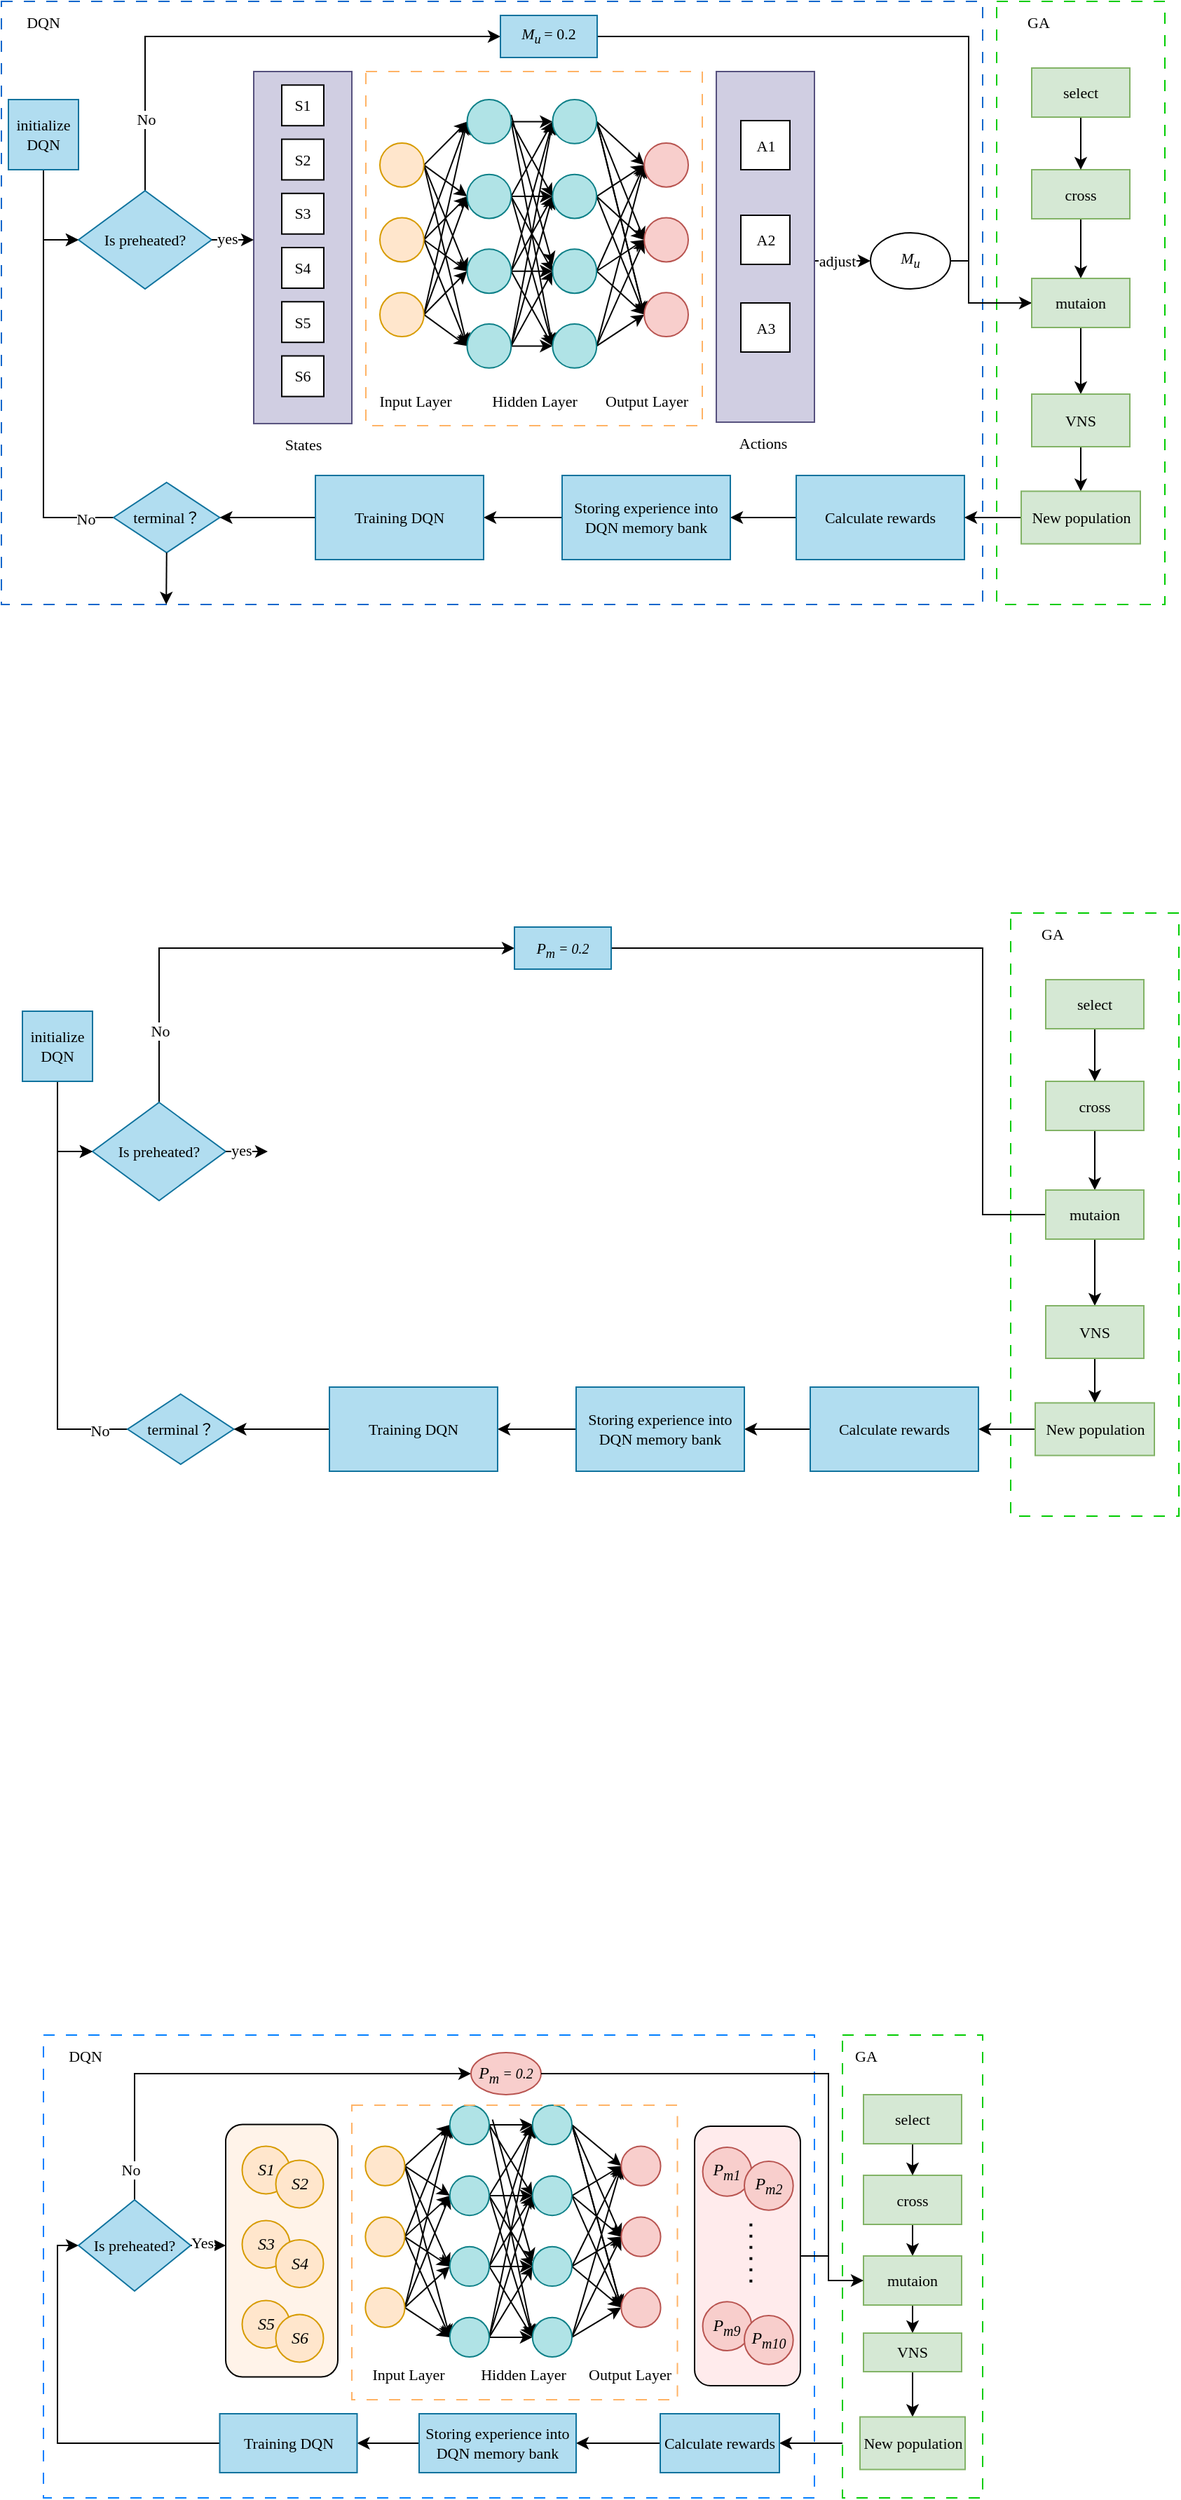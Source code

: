 <mxfile version="26.1.1">
  <diagram name="第 1 页" id="UJfofHyAi-vfrjt4BgnB">
    <mxGraphModel dx="1270" dy="677" grid="1" gridSize="10" guides="1" tooltips="1" connect="1" arrows="1" fold="1" page="1" pageScale="1" pageWidth="827" pageHeight="1169" math="0" shadow="0">
      <root>
        <mxCell id="0" />
        <mxCell id="1" parent="0" />
        <mxCell id="khgx04jsNpT15c4Wu7S9-180" value="" style="rounded=0;whiteSpace=wrap;html=1;dashed=1;dashPattern=8 8;strokeColor=#007FFF;" vertex="1" parent="1">
          <mxGeometry x="100" y="1450" width="550" height="330" as="geometry" />
        </mxCell>
        <mxCell id="ZDGoOc2ld3aRTrg-dJdF-84" value="" style="rounded=0;whiteSpace=wrap;html=1;dashed=1;dashPattern=8 8;fontFamily=Times New Roman;strokeColor=#00CC00;fontSize=11;" parent="1" vertex="1">
          <mxGeometry x="780" width="120" height="430" as="geometry" />
        </mxCell>
        <mxCell id="ZDGoOc2ld3aRTrg-dJdF-134" value="" style="rounded=0;whiteSpace=wrap;html=1;dashed=1;dashPattern=8 8;fontFamily=Times New Roman;strokeColor=#0066CC;fontSize=11;" parent="1" vertex="1">
          <mxGeometry x="70" width="700" height="430" as="geometry" />
        </mxCell>
        <mxCell id="ZDGoOc2ld3aRTrg-dJdF-82" style="edgeStyle=orthogonalEdgeStyle;rounded=0;orthogonalLoop=1;jettySize=auto;html=1;fontFamily=Times New Roman;fontSize=11;" parent="1" target="ZDGoOc2ld3aRTrg-dJdF-65" edge="1">
          <mxGeometry relative="1" as="geometry">
            <mxPoint x="660" y="185" as="sourcePoint" />
            <Array as="points">
              <mxPoint x="650" y="185" />
            </Array>
          </mxGeometry>
        </mxCell>
        <mxCell id="ZDGoOc2ld3aRTrg-dJdF-100" value="adjust" style="edgeLabel;html=1;align=center;verticalAlign=middle;resizable=0;points=[];fontFamily=Times New Roman;fontSize=11;" parent="ZDGoOc2ld3aRTrg-dJdF-82" vertex="1" connectable="0">
          <mxGeometry x="-0.1" y="1" relative="1" as="geometry">
            <mxPoint x="3" y="1" as="offset" />
          </mxGeometry>
        </mxCell>
        <mxCell id="ZDGoOc2ld3aRTrg-dJdF-155" style="edgeStyle=orthogonalEdgeStyle;rounded=0;orthogonalLoop=1;jettySize=auto;html=1;exitX=1;exitY=0.5;exitDx=0;exitDy=0;entryX=0;entryY=0.5;entryDx=0;entryDy=0;fontFamily=Times New Roman;fontSize=11;" parent="1" source="ZDGoOc2ld3aRTrg-dJdF-65" target="ZDGoOc2ld3aRTrg-dJdF-87" edge="1">
          <mxGeometry relative="1" as="geometry">
            <Array as="points">
              <mxPoint x="760" y="185" />
              <mxPoint x="760" y="215" />
            </Array>
          </mxGeometry>
        </mxCell>
        <mxCell id="ZDGoOc2ld3aRTrg-dJdF-65" value="M&lt;sub&gt;u&lt;/sub&gt;" style="ellipse;whiteSpace=wrap;html=1;fontFamily=Times New Roman;fontStyle=2;fontSize=11;" parent="1" vertex="1">
          <mxGeometry x="690" y="165" width="57" height="40" as="geometry" />
        </mxCell>
        <mxCell id="ZDGoOc2ld3aRTrg-dJdF-139" style="edgeStyle=orthogonalEdgeStyle;rounded=0;orthogonalLoop=1;jettySize=auto;html=1;exitX=0.5;exitY=1;exitDx=0;exitDy=0;entryX=0;entryY=0.5;entryDx=0;entryDy=0;fontFamily=Times New Roman;fontSize=11;" parent="1" source="ZDGoOc2ld3aRTrg-dJdF-74" target="ZDGoOc2ld3aRTrg-dJdF-76" edge="1">
          <mxGeometry relative="1" as="geometry" />
        </mxCell>
        <mxCell id="ZDGoOc2ld3aRTrg-dJdF-74" value="initialize DQN" style="rounded=0;whiteSpace=wrap;html=1;fontFamily=Times New Roman;fillColor=#b1ddf0;strokeColor=#10739e;fontSize=11;" parent="1" vertex="1">
          <mxGeometry x="75" y="70" width="50" height="50" as="geometry" />
        </mxCell>
        <mxCell id="ZDGoOc2ld3aRTrg-dJdF-78" style="edgeStyle=orthogonalEdgeStyle;rounded=0;orthogonalLoop=1;jettySize=auto;html=1;exitX=0.5;exitY=0;exitDx=0;exitDy=0;entryX=0;entryY=0.5;entryDx=0;entryDy=0;fontFamily=Times New Roman;fontSize=11;" parent="1" source="ZDGoOc2ld3aRTrg-dJdF-76" target="ZDGoOc2ld3aRTrg-dJdF-77" edge="1">
          <mxGeometry relative="1" as="geometry" />
        </mxCell>
        <mxCell id="ZDGoOc2ld3aRTrg-dJdF-164" value="No" style="edgeLabel;html=1;align=center;verticalAlign=middle;resizable=0;points=[];fontFamily=Times New Roman;fontSize=11;" parent="ZDGoOc2ld3aRTrg-dJdF-78" vertex="1" connectable="0">
          <mxGeometry x="-0.72" relative="1" as="geometry">
            <mxPoint as="offset" />
          </mxGeometry>
        </mxCell>
        <mxCell id="ZDGoOc2ld3aRTrg-dJdF-76" value="Is preheated?" style="rhombus;whiteSpace=wrap;html=1;fontFamily=Times New Roman;fillColor=#b1ddf0;strokeColor=#10739e;fontSize=11;" parent="1" vertex="1">
          <mxGeometry x="125" y="135" width="95" height="70" as="geometry" />
        </mxCell>
        <mxCell id="ZDGoOc2ld3aRTrg-dJdF-153" style="edgeStyle=orthogonalEdgeStyle;rounded=0;orthogonalLoop=1;jettySize=auto;html=1;exitX=1;exitY=0.5;exitDx=0;exitDy=0;endArrow=none;startFill=0;fontFamily=Times New Roman;entryX=0;entryY=0.5;entryDx=0;entryDy=0;fontSize=11;" parent="1" source="ZDGoOc2ld3aRTrg-dJdF-77" target="ZDGoOc2ld3aRTrg-dJdF-87" edge="1">
          <mxGeometry relative="1" as="geometry">
            <mxPoint x="760" y="190" as="targetPoint" />
            <Array as="points">
              <mxPoint x="760" y="25" />
              <mxPoint x="760" y="215" />
            </Array>
          </mxGeometry>
        </mxCell>
        <mxCell id="ZDGoOc2ld3aRTrg-dJdF-77" value="&lt;i&gt;M&lt;sub&gt;u&amp;nbsp;&lt;/sub&gt;&lt;/i&gt;= 0.2" style="rounded=0;whiteSpace=wrap;html=1;fontFamily=Times New Roman;fillColor=#b1ddf0;strokeColor=#10739e;fontSize=11;" parent="1" vertex="1">
          <mxGeometry x="426" y="10" width="69" height="30" as="geometry" />
        </mxCell>
        <mxCell id="ZDGoOc2ld3aRTrg-dJdF-80" value="" style="group;fontFamily=Times New Roman;fontSize=11;" parent="1" vertex="1" connectable="0">
          <mxGeometry x="340" y="70" width="230" height="232.5" as="geometry" />
        </mxCell>
        <mxCell id="ZDGoOc2ld3aRTrg-dJdF-19" style="rounded=0;orthogonalLoop=1;jettySize=auto;html=1;exitX=1;exitY=0.5;exitDx=0;exitDy=0;entryX=0;entryY=0.5;entryDx=0;entryDy=0;fontFamily=Times New Roman;fontSize=11;" parent="ZDGoOc2ld3aRTrg-dJdF-80" source="ZDGoOc2ld3aRTrg-dJdF-1" target="ZDGoOc2ld3aRTrg-dJdF-9" edge="1">
          <mxGeometry relative="1" as="geometry" />
        </mxCell>
        <mxCell id="ZDGoOc2ld3aRTrg-dJdF-21" style="rounded=0;orthogonalLoop=1;jettySize=auto;html=1;exitX=1;exitY=0.5;exitDx=0;exitDy=0;entryX=0;entryY=0.5;entryDx=0;entryDy=0;fontFamily=Times New Roman;fontSize=11;" parent="ZDGoOc2ld3aRTrg-dJdF-80" source="ZDGoOc2ld3aRTrg-dJdF-1" target="ZDGoOc2ld3aRTrg-dJdF-8" edge="1">
          <mxGeometry relative="1" as="geometry" />
        </mxCell>
        <mxCell id="ZDGoOc2ld3aRTrg-dJdF-22" style="rounded=0;orthogonalLoop=1;jettySize=auto;html=1;exitX=1;exitY=0.5;exitDx=0;exitDy=0;entryX=0;entryY=0.5;entryDx=0;entryDy=0;fontFamily=Times New Roman;fontSize=11;" parent="ZDGoOc2ld3aRTrg-dJdF-80" source="ZDGoOc2ld3aRTrg-dJdF-1" target="ZDGoOc2ld3aRTrg-dJdF-7" edge="1">
          <mxGeometry relative="1" as="geometry" />
        </mxCell>
        <mxCell id="ZDGoOc2ld3aRTrg-dJdF-23" style="rounded=0;orthogonalLoop=1;jettySize=auto;html=1;exitX=1;exitY=0.5;exitDx=0;exitDy=0;entryX=0;entryY=0.5;entryDx=0;entryDy=0;fontFamily=Times New Roman;fontSize=11;" parent="ZDGoOc2ld3aRTrg-dJdF-80" source="ZDGoOc2ld3aRTrg-dJdF-1" target="ZDGoOc2ld3aRTrg-dJdF-6" edge="1">
          <mxGeometry relative="1" as="geometry" />
        </mxCell>
        <mxCell id="ZDGoOc2ld3aRTrg-dJdF-1" value="" style="ellipse;whiteSpace=wrap;html=1;aspect=fixed;fontSize=11;strokeWidth=1;fontFamily=Times New Roman;fillColor=#ffe6cc;strokeColor=#d79b00;" parent="ZDGoOc2ld3aRTrg-dJdF-80" vertex="1">
          <mxGeometry y="30.953" width="31.429" height="31.429" as="geometry" />
        </mxCell>
        <mxCell id="ZDGoOc2ld3aRTrg-dJdF-24" style="rounded=0;orthogonalLoop=1;jettySize=auto;html=1;exitX=1;exitY=0.5;exitDx=0;exitDy=0;entryX=0;entryY=0.5;entryDx=0;entryDy=0;fontFamily=Times New Roman;fontSize=11;" parent="ZDGoOc2ld3aRTrg-dJdF-80" source="ZDGoOc2ld3aRTrg-dJdF-2" target="ZDGoOc2ld3aRTrg-dJdF-9" edge="1">
          <mxGeometry relative="1" as="geometry" />
        </mxCell>
        <mxCell id="ZDGoOc2ld3aRTrg-dJdF-25" style="rounded=0;orthogonalLoop=1;jettySize=auto;html=1;exitX=1;exitY=0.5;exitDx=0;exitDy=0;entryX=0;entryY=0.5;entryDx=0;entryDy=0;fontFamily=Times New Roman;fontSize=11;" parent="ZDGoOc2ld3aRTrg-dJdF-80" source="ZDGoOc2ld3aRTrg-dJdF-2" target="ZDGoOc2ld3aRTrg-dJdF-8" edge="1">
          <mxGeometry relative="1" as="geometry" />
        </mxCell>
        <mxCell id="ZDGoOc2ld3aRTrg-dJdF-26" style="rounded=0;orthogonalLoop=1;jettySize=auto;html=1;exitX=1;exitY=0.5;exitDx=0;exitDy=0;entryX=0;entryY=0.5;entryDx=0;entryDy=0;fontFamily=Times New Roman;fontSize=11;" parent="ZDGoOc2ld3aRTrg-dJdF-80" source="ZDGoOc2ld3aRTrg-dJdF-2" target="ZDGoOc2ld3aRTrg-dJdF-7" edge="1">
          <mxGeometry relative="1" as="geometry" />
        </mxCell>
        <mxCell id="ZDGoOc2ld3aRTrg-dJdF-27" style="rounded=0;orthogonalLoop=1;jettySize=auto;html=1;exitX=1;exitY=0.5;exitDx=0;exitDy=0;entryX=0;entryY=0.5;entryDx=0;entryDy=0;fontFamily=Times New Roman;fontSize=11;" parent="ZDGoOc2ld3aRTrg-dJdF-80" source="ZDGoOc2ld3aRTrg-dJdF-2" target="ZDGoOc2ld3aRTrg-dJdF-6" edge="1">
          <mxGeometry relative="1" as="geometry" />
        </mxCell>
        <mxCell id="ZDGoOc2ld3aRTrg-dJdF-2" value="" style="ellipse;whiteSpace=wrap;html=1;aspect=fixed;fontSize=11;strokeWidth=1;fontFamily=Times New Roman;fillColor=#ffe6cc;strokeColor=#d79b00;" parent="ZDGoOc2ld3aRTrg-dJdF-80" vertex="1">
          <mxGeometry y="84.287" width="31.429" height="31.429" as="geometry" />
        </mxCell>
        <mxCell id="ZDGoOc2ld3aRTrg-dJdF-28" style="rounded=0;orthogonalLoop=1;jettySize=auto;html=1;exitX=1;exitY=0.5;exitDx=0;exitDy=0;entryX=0;entryY=0.5;entryDx=0;entryDy=0;fontFamily=Times New Roman;fontSize=11;" parent="ZDGoOc2ld3aRTrg-dJdF-80" source="ZDGoOc2ld3aRTrg-dJdF-5" target="ZDGoOc2ld3aRTrg-dJdF-9" edge="1">
          <mxGeometry relative="1" as="geometry" />
        </mxCell>
        <mxCell id="ZDGoOc2ld3aRTrg-dJdF-29" style="rounded=0;orthogonalLoop=1;jettySize=auto;html=1;exitX=1;exitY=0.5;exitDx=0;exitDy=0;entryX=0;entryY=0.5;entryDx=0;entryDy=0;fontFamily=Times New Roman;fontSize=11;" parent="ZDGoOc2ld3aRTrg-dJdF-80" source="ZDGoOc2ld3aRTrg-dJdF-5" target="ZDGoOc2ld3aRTrg-dJdF-8" edge="1">
          <mxGeometry relative="1" as="geometry" />
        </mxCell>
        <mxCell id="ZDGoOc2ld3aRTrg-dJdF-31" style="rounded=0;orthogonalLoop=1;jettySize=auto;html=1;exitX=1;exitY=0.5;exitDx=0;exitDy=0;entryX=0;entryY=0.5;entryDx=0;entryDy=0;fontFamily=Times New Roman;fontSize=11;" parent="ZDGoOc2ld3aRTrg-dJdF-80" source="ZDGoOc2ld3aRTrg-dJdF-5" target="ZDGoOc2ld3aRTrg-dJdF-7" edge="1">
          <mxGeometry relative="1" as="geometry" />
        </mxCell>
        <mxCell id="ZDGoOc2ld3aRTrg-dJdF-32" style="rounded=0;orthogonalLoop=1;jettySize=auto;html=1;exitX=1;exitY=0.5;exitDx=0;exitDy=0;entryX=0;entryY=0.5;entryDx=0;entryDy=0;fontFamily=Times New Roman;fontSize=11;" parent="ZDGoOc2ld3aRTrg-dJdF-80" source="ZDGoOc2ld3aRTrg-dJdF-5" target="ZDGoOc2ld3aRTrg-dJdF-6" edge="1">
          <mxGeometry relative="1" as="geometry" />
        </mxCell>
        <mxCell id="ZDGoOc2ld3aRTrg-dJdF-5" value="" style="ellipse;whiteSpace=wrap;html=1;aspect=fixed;fontSize=11;strokeWidth=1;fontFamily=Times New Roman;fillColor=#ffe6cc;strokeColor=#d79b00;" parent="ZDGoOc2ld3aRTrg-dJdF-80" vertex="1">
          <mxGeometry y="137.62" width="31.429" height="31.429" as="geometry" />
        </mxCell>
        <mxCell id="ZDGoOc2ld3aRTrg-dJdF-45" style="rounded=0;orthogonalLoop=1;jettySize=auto;html=1;exitX=1;exitY=0.5;exitDx=0;exitDy=0;entryX=0;entryY=0.5;entryDx=0;entryDy=0;fontFamily=Times New Roman;fontSize=11;" parent="ZDGoOc2ld3aRTrg-dJdF-80" source="ZDGoOc2ld3aRTrg-dJdF-6" target="ZDGoOc2ld3aRTrg-dJdF-11" edge="1">
          <mxGeometry relative="1" as="geometry" />
        </mxCell>
        <mxCell id="ZDGoOc2ld3aRTrg-dJdF-46" style="rounded=0;orthogonalLoop=1;jettySize=auto;html=1;exitX=1;exitY=0.5;exitDx=0;exitDy=0;entryX=0;entryY=0.5;entryDx=0;entryDy=0;fontFamily=Times New Roman;fontSize=11;" parent="ZDGoOc2ld3aRTrg-dJdF-80" source="ZDGoOc2ld3aRTrg-dJdF-6" target="ZDGoOc2ld3aRTrg-dJdF-10" edge="1">
          <mxGeometry relative="1" as="geometry" />
        </mxCell>
        <mxCell id="ZDGoOc2ld3aRTrg-dJdF-47" style="rounded=0;orthogonalLoop=1;jettySize=auto;html=1;exitX=1;exitY=0.5;exitDx=0;exitDy=0;entryX=0;entryY=0.5;entryDx=0;entryDy=0;fontFamily=Times New Roman;fontSize=11;" parent="ZDGoOc2ld3aRTrg-dJdF-80" source="ZDGoOc2ld3aRTrg-dJdF-6" target="ZDGoOc2ld3aRTrg-dJdF-13" edge="1">
          <mxGeometry relative="1" as="geometry" />
        </mxCell>
        <mxCell id="ZDGoOc2ld3aRTrg-dJdF-48" style="rounded=0;orthogonalLoop=1;jettySize=auto;html=1;exitX=1;exitY=0.5;exitDx=0;exitDy=0;entryX=0;entryY=0.5;entryDx=0;entryDy=0;fontFamily=Times New Roman;fontSize=11;" parent="ZDGoOc2ld3aRTrg-dJdF-80" source="ZDGoOc2ld3aRTrg-dJdF-6" target="ZDGoOc2ld3aRTrg-dJdF-12" edge="1">
          <mxGeometry relative="1" as="geometry" />
        </mxCell>
        <mxCell id="ZDGoOc2ld3aRTrg-dJdF-6" value="" style="ellipse;whiteSpace=wrap;html=1;aspect=fixed;fontSize=11;strokeWidth=1;flipV=1;flipH=1;fontFamily=Times New Roman;fillColor=#b0e3e6;strokeColor=#0e8088;" parent="ZDGoOc2ld3aRTrg-dJdF-80" vertex="1">
          <mxGeometry x="62.229" y="159.997" width="31.429" height="31.429" as="geometry" />
        </mxCell>
        <mxCell id="ZDGoOc2ld3aRTrg-dJdF-41" style="rounded=0;orthogonalLoop=1;jettySize=auto;html=1;exitX=1;exitY=0.5;exitDx=0;exitDy=0;entryX=0;entryY=0.5;entryDx=0;entryDy=0;fontFamily=Times New Roman;fontSize=11;" parent="ZDGoOc2ld3aRTrg-dJdF-80" source="ZDGoOc2ld3aRTrg-dJdF-7" target="ZDGoOc2ld3aRTrg-dJdF-12" edge="1">
          <mxGeometry relative="1" as="geometry" />
        </mxCell>
        <mxCell id="ZDGoOc2ld3aRTrg-dJdF-42" style="rounded=0;orthogonalLoop=1;jettySize=auto;html=1;exitX=1;exitY=0.5;exitDx=0;exitDy=0;entryX=0;entryY=0.5;entryDx=0;entryDy=0;fontFamily=Times New Roman;fontSize=11;" parent="ZDGoOc2ld3aRTrg-dJdF-80" source="ZDGoOc2ld3aRTrg-dJdF-7" target="ZDGoOc2ld3aRTrg-dJdF-13" edge="1">
          <mxGeometry relative="1" as="geometry" />
        </mxCell>
        <mxCell id="ZDGoOc2ld3aRTrg-dJdF-43" style="rounded=0;orthogonalLoop=1;jettySize=auto;html=1;exitX=1;exitY=0.5;exitDx=0;exitDy=0;entryX=0;entryY=0.5;entryDx=0;entryDy=0;fontFamily=Times New Roman;fontSize=11;" parent="ZDGoOc2ld3aRTrg-dJdF-80" source="ZDGoOc2ld3aRTrg-dJdF-7" target="ZDGoOc2ld3aRTrg-dJdF-10" edge="1">
          <mxGeometry relative="1" as="geometry" />
        </mxCell>
        <mxCell id="ZDGoOc2ld3aRTrg-dJdF-44" style="rounded=0;orthogonalLoop=1;jettySize=auto;html=1;exitX=1;exitY=0.5;exitDx=0;exitDy=0;entryX=0;entryY=0.5;entryDx=0;entryDy=0;fontFamily=Times New Roman;fontSize=11;" parent="ZDGoOc2ld3aRTrg-dJdF-80" source="ZDGoOc2ld3aRTrg-dJdF-7" target="ZDGoOc2ld3aRTrg-dJdF-11" edge="1">
          <mxGeometry relative="1" as="geometry" />
        </mxCell>
        <mxCell id="ZDGoOc2ld3aRTrg-dJdF-7" value="" style="ellipse;whiteSpace=wrap;html=1;aspect=fixed;fontSize=11;strokeWidth=1;flipV=1;flipH=1;fontFamily=Times New Roman;fillColor=#b0e3e6;strokeColor=#0e8088;" parent="ZDGoOc2ld3aRTrg-dJdF-80" vertex="1">
          <mxGeometry x="62.229" y="106.667" width="31.429" height="31.429" as="geometry" />
        </mxCell>
        <mxCell id="ZDGoOc2ld3aRTrg-dJdF-37" style="rounded=0;orthogonalLoop=1;jettySize=auto;html=1;exitX=1;exitY=0.5;exitDx=0;exitDy=0;entryX=0;entryY=0.5;entryDx=0;entryDy=0;fontFamily=Times New Roman;fontSize=11;" parent="ZDGoOc2ld3aRTrg-dJdF-80" source="ZDGoOc2ld3aRTrg-dJdF-8" target="ZDGoOc2ld3aRTrg-dJdF-12" edge="1">
          <mxGeometry relative="1" as="geometry" />
        </mxCell>
        <mxCell id="ZDGoOc2ld3aRTrg-dJdF-38" style="rounded=0;orthogonalLoop=1;jettySize=auto;html=1;exitX=1;exitY=0.5;exitDx=0;exitDy=0;entryX=0;entryY=0.5;entryDx=0;entryDy=0;fontFamily=Times New Roman;fontSize=11;" parent="ZDGoOc2ld3aRTrg-dJdF-80" source="ZDGoOc2ld3aRTrg-dJdF-8" target="ZDGoOc2ld3aRTrg-dJdF-13" edge="1">
          <mxGeometry relative="1" as="geometry" />
        </mxCell>
        <mxCell id="ZDGoOc2ld3aRTrg-dJdF-39" style="rounded=0;orthogonalLoop=1;jettySize=auto;html=1;exitX=1;exitY=0.5;exitDx=0;exitDy=0;entryX=0;entryY=0.5;entryDx=0;entryDy=0;fontFamily=Times New Roman;fontSize=11;" parent="ZDGoOc2ld3aRTrg-dJdF-80" source="ZDGoOc2ld3aRTrg-dJdF-8" target="ZDGoOc2ld3aRTrg-dJdF-10" edge="1">
          <mxGeometry relative="1" as="geometry" />
        </mxCell>
        <mxCell id="ZDGoOc2ld3aRTrg-dJdF-40" style="rounded=0;orthogonalLoop=1;jettySize=auto;html=1;exitX=1;exitY=0.5;exitDx=0;exitDy=0;entryX=0;entryY=0.5;entryDx=0;entryDy=0;fontFamily=Times New Roman;fontSize=11;" parent="ZDGoOc2ld3aRTrg-dJdF-80" source="ZDGoOc2ld3aRTrg-dJdF-8" target="ZDGoOc2ld3aRTrg-dJdF-11" edge="1">
          <mxGeometry relative="1" as="geometry" />
        </mxCell>
        <mxCell id="ZDGoOc2ld3aRTrg-dJdF-8" value="" style="ellipse;whiteSpace=wrap;html=1;aspect=fixed;fontSize=11;strokeWidth=1;flipV=1;flipH=1;fontFamily=Times New Roman;fillColor=#b0e3e6;strokeColor=#0e8088;" parent="ZDGoOc2ld3aRTrg-dJdF-80" vertex="1">
          <mxGeometry x="62.229" y="53.333" width="31.429" height="31.429" as="geometry" />
        </mxCell>
        <mxCell id="ZDGoOc2ld3aRTrg-dJdF-33" style="rounded=0;orthogonalLoop=1;jettySize=auto;html=1;exitX=1;exitY=0.5;exitDx=0;exitDy=0;entryX=0;entryY=0.5;entryDx=0;entryDy=0;fontFamily=Times New Roman;fontSize=11;" parent="ZDGoOc2ld3aRTrg-dJdF-80" source="ZDGoOc2ld3aRTrg-dJdF-9" target="ZDGoOc2ld3aRTrg-dJdF-12" edge="1">
          <mxGeometry relative="1" as="geometry" />
        </mxCell>
        <mxCell id="ZDGoOc2ld3aRTrg-dJdF-34" style="rounded=0;orthogonalLoop=1;jettySize=auto;html=1;exitX=1;exitY=0.5;exitDx=0;exitDy=0;entryX=0;entryY=0.5;entryDx=0;entryDy=0;fontFamily=Times New Roman;fontSize=11;" parent="ZDGoOc2ld3aRTrg-dJdF-80" source="ZDGoOc2ld3aRTrg-dJdF-9" target="ZDGoOc2ld3aRTrg-dJdF-13" edge="1">
          <mxGeometry relative="1" as="geometry" />
        </mxCell>
        <mxCell id="ZDGoOc2ld3aRTrg-dJdF-35" style="rounded=0;orthogonalLoop=1;jettySize=auto;html=1;exitX=1;exitY=0.5;exitDx=0;exitDy=0;entryX=0;entryY=0.5;entryDx=0;entryDy=0;fontFamily=Times New Roman;fontSize=11;" parent="ZDGoOc2ld3aRTrg-dJdF-80" edge="1">
          <mxGeometry relative="1" as="geometry">
            <mxPoint x="93.657" y="10.834" as="sourcePoint" />
            <mxPoint x="123.2" y="117.501" as="targetPoint" />
          </mxGeometry>
        </mxCell>
        <mxCell id="ZDGoOc2ld3aRTrg-dJdF-36" style="rounded=0;orthogonalLoop=1;jettySize=auto;html=1;exitX=1;exitY=0.5;exitDx=0;exitDy=0;entryX=0;entryY=0.5;entryDx=0;entryDy=0;fontFamily=Times New Roman;fontSize=11;" parent="ZDGoOc2ld3aRTrg-dJdF-80" source="ZDGoOc2ld3aRTrg-dJdF-9" target="ZDGoOc2ld3aRTrg-dJdF-11" edge="1">
          <mxGeometry relative="1" as="geometry" />
        </mxCell>
        <mxCell id="ZDGoOc2ld3aRTrg-dJdF-9" value="" style="ellipse;whiteSpace=wrap;html=1;aspect=fixed;fontSize=11;strokeWidth=1;flipV=1;flipH=1;fontFamily=Times New Roman;fillColor=#b0e3e6;strokeColor=#0e8088;" parent="ZDGoOc2ld3aRTrg-dJdF-80" vertex="1">
          <mxGeometry x="62.229" width="31.429" height="31.429" as="geometry" />
        </mxCell>
        <mxCell id="ZDGoOc2ld3aRTrg-dJdF-55" style="rounded=0;orthogonalLoop=1;jettySize=auto;html=1;exitX=1;exitY=0.5;exitDx=0;exitDy=0;entryX=0;entryY=0.5;entryDx=0;entryDy=0;fontFamily=Times New Roman;fontSize=11;" parent="ZDGoOc2ld3aRTrg-dJdF-80" source="ZDGoOc2ld3aRTrg-dJdF-10" target="ZDGoOc2ld3aRTrg-dJdF-16" edge="1">
          <mxGeometry relative="1" as="geometry" />
        </mxCell>
        <mxCell id="ZDGoOc2ld3aRTrg-dJdF-58" style="rounded=0;orthogonalLoop=1;jettySize=auto;html=1;exitX=1;exitY=0.5;exitDx=0;exitDy=0;entryX=0;entryY=0.5;entryDx=0;entryDy=0;fontFamily=Times New Roman;fontSize=11;" parent="ZDGoOc2ld3aRTrg-dJdF-80" source="ZDGoOc2ld3aRTrg-dJdF-10" target="ZDGoOc2ld3aRTrg-dJdF-15" edge="1">
          <mxGeometry relative="1" as="geometry" />
        </mxCell>
        <mxCell id="ZDGoOc2ld3aRTrg-dJdF-59" style="rounded=0;orthogonalLoop=1;jettySize=auto;html=1;exitX=1;exitY=0.5;exitDx=0;exitDy=0;entryX=0;entryY=0.5;entryDx=0;entryDy=0;fontFamily=Times New Roman;fontSize=11;" parent="ZDGoOc2ld3aRTrg-dJdF-80" source="ZDGoOc2ld3aRTrg-dJdF-10" target="ZDGoOc2ld3aRTrg-dJdF-14" edge="1">
          <mxGeometry relative="1" as="geometry" />
        </mxCell>
        <mxCell id="ZDGoOc2ld3aRTrg-dJdF-10" value="" style="ellipse;whiteSpace=wrap;html=1;aspect=fixed;fontSize=11;strokeWidth=1;flipV=1;flipH=1;fontFamily=Times New Roman;fillColor=#b0e3e6;strokeColor=#0e8088;" parent="ZDGoOc2ld3aRTrg-dJdF-80" vertex="1">
          <mxGeometry x="123.2" y="106.667" width="31.429" height="31.429" as="geometry" />
        </mxCell>
        <mxCell id="ZDGoOc2ld3aRTrg-dJdF-60" style="rounded=0;orthogonalLoop=1;jettySize=auto;html=1;exitX=1;exitY=0.5;exitDx=0;exitDy=0;entryX=0;entryY=0.5;entryDx=0;entryDy=0;fontFamily=Times New Roman;fontSize=11;" parent="ZDGoOc2ld3aRTrg-dJdF-80" source="ZDGoOc2ld3aRTrg-dJdF-11" target="ZDGoOc2ld3aRTrg-dJdF-14" edge="1">
          <mxGeometry relative="1" as="geometry" />
        </mxCell>
        <mxCell id="ZDGoOc2ld3aRTrg-dJdF-61" style="rounded=0;orthogonalLoop=1;jettySize=auto;html=1;exitX=1;exitY=0.5;exitDx=0;exitDy=0;entryX=0;entryY=0.5;entryDx=0;entryDy=0;fontFamily=Times New Roman;fontSize=11;" parent="ZDGoOc2ld3aRTrg-dJdF-80" source="ZDGoOc2ld3aRTrg-dJdF-11" target="ZDGoOc2ld3aRTrg-dJdF-15" edge="1">
          <mxGeometry relative="1" as="geometry" />
        </mxCell>
        <mxCell id="ZDGoOc2ld3aRTrg-dJdF-62" style="rounded=0;orthogonalLoop=1;jettySize=auto;html=1;exitX=1;exitY=0.5;exitDx=0;exitDy=0;entryX=0;entryY=0.5;entryDx=0;entryDy=0;fontFamily=Times New Roman;fontSize=11;" parent="ZDGoOc2ld3aRTrg-dJdF-80" source="ZDGoOc2ld3aRTrg-dJdF-11" target="ZDGoOc2ld3aRTrg-dJdF-16" edge="1">
          <mxGeometry relative="1" as="geometry" />
        </mxCell>
        <mxCell id="ZDGoOc2ld3aRTrg-dJdF-11" value="" style="ellipse;whiteSpace=wrap;html=1;aspect=fixed;fontSize=11;strokeWidth=1;flipV=1;flipH=1;fontFamily=Times New Roman;fillColor=#b0e3e6;strokeColor=#0e8088;" parent="ZDGoOc2ld3aRTrg-dJdF-80" vertex="1">
          <mxGeometry x="123.2" y="159.997" width="31.429" height="31.429" as="geometry" />
        </mxCell>
        <mxCell id="ZDGoOc2ld3aRTrg-dJdF-49" style="rounded=0;orthogonalLoop=1;jettySize=auto;html=1;exitX=1;exitY=0.5;exitDx=0;exitDy=0;entryX=0;entryY=0.5;entryDx=0;entryDy=0;fontFamily=Times New Roman;fontSize=11;" parent="ZDGoOc2ld3aRTrg-dJdF-80" source="ZDGoOc2ld3aRTrg-dJdF-12" target="ZDGoOc2ld3aRTrg-dJdF-16" edge="1">
          <mxGeometry relative="1" as="geometry" />
        </mxCell>
        <mxCell id="ZDGoOc2ld3aRTrg-dJdF-50" style="rounded=0;orthogonalLoop=1;jettySize=auto;html=1;exitX=1;exitY=0.5;exitDx=0;exitDy=0;entryX=0;entryY=0.5;entryDx=0;entryDy=0;fontFamily=Times New Roman;fontSize=11;" parent="ZDGoOc2ld3aRTrg-dJdF-80" source="ZDGoOc2ld3aRTrg-dJdF-12" target="ZDGoOc2ld3aRTrg-dJdF-15" edge="1">
          <mxGeometry relative="1" as="geometry" />
        </mxCell>
        <mxCell id="ZDGoOc2ld3aRTrg-dJdF-51" style="rounded=0;orthogonalLoop=1;jettySize=auto;html=1;exitX=1;exitY=0.5;exitDx=0;exitDy=0;entryX=0;entryY=0.5;entryDx=0;entryDy=0;fontFamily=Times New Roman;fontSize=11;" parent="ZDGoOc2ld3aRTrg-dJdF-80" source="ZDGoOc2ld3aRTrg-dJdF-12" target="ZDGoOc2ld3aRTrg-dJdF-14" edge="1">
          <mxGeometry relative="1" as="geometry" />
        </mxCell>
        <mxCell id="ZDGoOc2ld3aRTrg-dJdF-52" style="rounded=0;orthogonalLoop=1;jettySize=auto;html=1;exitX=1;exitY=0.5;exitDx=0;exitDy=0;entryX=0;entryY=0.5;entryDx=0;entryDy=0;fontFamily=Times New Roman;fontSize=11;" parent="ZDGoOc2ld3aRTrg-dJdF-80" source="ZDGoOc2ld3aRTrg-dJdF-12" target="ZDGoOc2ld3aRTrg-dJdF-14" edge="1">
          <mxGeometry relative="1" as="geometry" />
        </mxCell>
        <mxCell id="ZDGoOc2ld3aRTrg-dJdF-12" value="" style="ellipse;whiteSpace=wrap;html=1;aspect=fixed;fontSize=11;strokeWidth=1;flipV=1;flipH=1;fontFamily=Times New Roman;fillColor=#b0e3e6;strokeColor=#0e8088;" parent="ZDGoOc2ld3aRTrg-dJdF-80" vertex="1">
          <mxGeometry x="123.2" width="31.429" height="31.429" as="geometry" />
        </mxCell>
        <mxCell id="ZDGoOc2ld3aRTrg-dJdF-54" style="rounded=0;orthogonalLoop=1;jettySize=auto;html=1;exitX=1;exitY=0.5;exitDx=0;exitDy=0;entryX=0;entryY=0.5;entryDx=0;entryDy=0;fontFamily=Times New Roman;fontSize=11;" parent="ZDGoOc2ld3aRTrg-dJdF-80" source="ZDGoOc2ld3aRTrg-dJdF-13" target="ZDGoOc2ld3aRTrg-dJdF-16" edge="1">
          <mxGeometry relative="1" as="geometry" />
        </mxCell>
        <mxCell id="ZDGoOc2ld3aRTrg-dJdF-56" style="rounded=0;orthogonalLoop=1;jettySize=auto;html=1;exitX=1;exitY=0.5;exitDx=0;exitDy=0;entryX=0;entryY=0.5;entryDx=0;entryDy=0;fontFamily=Times New Roman;fontSize=11;" parent="ZDGoOc2ld3aRTrg-dJdF-80" source="ZDGoOc2ld3aRTrg-dJdF-13" target="ZDGoOc2ld3aRTrg-dJdF-15" edge="1">
          <mxGeometry relative="1" as="geometry" />
        </mxCell>
        <mxCell id="ZDGoOc2ld3aRTrg-dJdF-57" style="rounded=0;orthogonalLoop=1;jettySize=auto;html=1;exitX=1;exitY=0.5;exitDx=0;exitDy=0;entryX=0;entryY=0.5;entryDx=0;entryDy=0;fontFamily=Times New Roman;fontSize=11;" parent="ZDGoOc2ld3aRTrg-dJdF-80" source="ZDGoOc2ld3aRTrg-dJdF-13" target="ZDGoOc2ld3aRTrg-dJdF-14" edge="1">
          <mxGeometry relative="1" as="geometry" />
        </mxCell>
        <mxCell id="ZDGoOc2ld3aRTrg-dJdF-13" value="" style="ellipse;whiteSpace=wrap;html=1;aspect=fixed;fontSize=11;strokeWidth=1;flipV=1;flipH=1;fontFamily=Times New Roman;fillColor=#b0e3e6;strokeColor=#0e8088;" parent="ZDGoOc2ld3aRTrg-dJdF-80" vertex="1">
          <mxGeometry x="123.2" y="53.333" width="31.429" height="31.429" as="geometry" />
        </mxCell>
        <mxCell id="ZDGoOc2ld3aRTrg-dJdF-14" value="" style="ellipse;whiteSpace=wrap;html=1;aspect=fixed;fontSize=11;strokeWidth=1;fontFamily=Times New Roman;fillColor=#f8cecc;strokeColor=#b85450;" parent="ZDGoOc2ld3aRTrg-dJdF-80" vertex="1">
          <mxGeometry x="188.571" y="137.62" width="31.429" height="31.429" as="geometry" />
        </mxCell>
        <mxCell id="ZDGoOc2ld3aRTrg-dJdF-15" value="" style="ellipse;whiteSpace=wrap;html=1;aspect=fixed;fontSize=11;strokeWidth=1;fontFamily=Times New Roman;fillColor=#f8cecc;strokeColor=#b85450;" parent="ZDGoOc2ld3aRTrg-dJdF-80" vertex="1">
          <mxGeometry x="188.571" y="84.287" width="31.429" height="31.429" as="geometry" />
        </mxCell>
        <mxCell id="ZDGoOc2ld3aRTrg-dJdF-16" value="" style="ellipse;whiteSpace=wrap;html=1;aspect=fixed;fontSize=11;strokeWidth=1;fontFamily=Times New Roman;fillColor=#f8cecc;strokeColor=#b85450;" parent="ZDGoOc2ld3aRTrg-dJdF-80" vertex="1">
          <mxGeometry x="188.571" y="30.953" width="31.429" height="31.429" as="geometry" />
        </mxCell>
        <mxCell id="ZDGoOc2ld3aRTrg-dJdF-167" value="" style="rounded=0;whiteSpace=wrap;html=1;fillColor=none;dashed=1;dashPattern=8 8;strokeColor=#FFB366;fontFamily=Times New Roman;fontSize=11;" parent="ZDGoOc2ld3aRTrg-dJdF-80" vertex="1">
          <mxGeometry x="-10" y="-20" width="240" height="252.5" as="geometry" />
        </mxCell>
        <mxCell id="ZDGoOc2ld3aRTrg-dJdF-94" style="edgeStyle=orthogonalEdgeStyle;rounded=0;orthogonalLoop=1;jettySize=auto;html=1;exitX=0;exitY=0.5;exitDx=0;exitDy=0;fontFamily=Times New Roman;fontSize=11;" parent="1" source="ZDGoOc2ld3aRTrg-dJdF-91" target="ZDGoOc2ld3aRTrg-dJdF-93" edge="1">
          <mxGeometry relative="1" as="geometry" />
        </mxCell>
        <mxCell id="ZDGoOc2ld3aRTrg-dJdF-91" value="Calculate rewards" style="rounded=0;whiteSpace=wrap;html=1;fontFamily=Times New Roman;fillColor=#b1ddf0;strokeColor=#10739e;fontSize=11;" parent="1" vertex="1">
          <mxGeometry x="637" y="338" width="120" height="60" as="geometry" />
        </mxCell>
        <mxCell id="ZDGoOc2ld3aRTrg-dJdF-107" style="edgeStyle=orthogonalEdgeStyle;rounded=0;orthogonalLoop=1;jettySize=auto;html=1;exitX=0;exitY=0.5;exitDx=0;exitDy=0;fontFamily=Times New Roman;fontSize=11;" parent="1" source="ZDGoOc2ld3aRTrg-dJdF-93" target="ZDGoOc2ld3aRTrg-dJdF-102" edge="1">
          <mxGeometry relative="1" as="geometry" />
        </mxCell>
        <mxCell id="ZDGoOc2ld3aRTrg-dJdF-93" value="Storing experience into DQN memory bank" style="rounded=0;whiteSpace=wrap;html=1;fontFamily=Times New Roman;fillColor=#b1ddf0;strokeColor=#10739e;fontSize=11;" parent="1" vertex="1">
          <mxGeometry x="470" y="338" width="120" height="60" as="geometry" />
        </mxCell>
        <mxCell id="ZDGoOc2ld3aRTrg-dJdF-99" style="edgeStyle=orthogonalEdgeStyle;rounded=0;orthogonalLoop=1;jettySize=auto;html=1;exitX=0;exitY=0.5;exitDx=0;exitDy=0;entryX=0;entryY=0.5;entryDx=0;entryDy=0;fontFamily=Times New Roman;fontSize=11;" parent="1" source="ZDGoOc2ld3aRTrg-dJdF-97" target="ZDGoOc2ld3aRTrg-dJdF-76" edge="1">
          <mxGeometry relative="1" as="geometry">
            <Array as="points">
              <mxPoint x="100" y="368" />
              <mxPoint x="100" y="170" />
            </Array>
          </mxGeometry>
        </mxCell>
        <mxCell id="ZDGoOc2ld3aRTrg-dJdF-173" value="No" style="edgeLabel;html=1;align=center;verticalAlign=middle;resizable=0;points=[];fontFamily=Times New Roman;fontSize=11;" parent="ZDGoOc2ld3aRTrg-dJdF-99" vertex="1" connectable="0">
          <mxGeometry x="-0.852" y="1" relative="1" as="geometry">
            <mxPoint as="offset" />
          </mxGeometry>
        </mxCell>
        <mxCell id="ZDGoOc2ld3aRTrg-dJdF-97" value="terminal？" style="rhombus;whiteSpace=wrap;html=1;fontFamily=Times New Roman;fillColor=#b1ddf0;strokeColor=#10739e;fontSize=11;" parent="1" vertex="1">
          <mxGeometry x="150" y="343" width="75.75" height="50" as="geometry" />
        </mxCell>
        <mxCell id="ZDGoOc2ld3aRTrg-dJdF-104" style="edgeStyle=orthogonalEdgeStyle;rounded=0;orthogonalLoop=1;jettySize=auto;html=1;exitX=0;exitY=0.5;exitDx=0;exitDy=0;entryX=1;entryY=0.5;entryDx=0;entryDy=0;fontFamily=Times New Roman;fontSize=11;" parent="1" source="ZDGoOc2ld3aRTrg-dJdF-102" target="ZDGoOc2ld3aRTrg-dJdF-97" edge="1">
          <mxGeometry relative="1" as="geometry" />
        </mxCell>
        <mxCell id="ZDGoOc2ld3aRTrg-dJdF-102" value="Training DQN" style="rounded=0;whiteSpace=wrap;html=1;fontFamily=Times New Roman;fillColor=#b1ddf0;strokeColor=#10739e;fontSize=11;" parent="1" vertex="1">
          <mxGeometry x="294" y="338" width="120" height="60" as="geometry" />
        </mxCell>
        <mxCell id="ZDGoOc2ld3aRTrg-dJdF-118" value="Input Layer" style="text;html=1;align=center;verticalAlign=middle;resizable=0;points=[];autosize=1;strokeColor=none;fillColor=none;fontFamily=Times New Roman;fontSize=11;" parent="1" vertex="1">
          <mxGeometry x="325" y="270" width="80" height="30" as="geometry" />
        </mxCell>
        <mxCell id="ZDGoOc2ld3aRTrg-dJdF-119" value="Hidden Layer" style="text;html=1;align=center;verticalAlign=middle;resizable=0;points=[];autosize=1;strokeColor=none;fillColor=none;fontFamily=Times New Roman;fontSize=11;" parent="1" vertex="1">
          <mxGeometry x="410" y="270" width="80" height="30" as="geometry" />
        </mxCell>
        <mxCell id="ZDGoOc2ld3aRTrg-dJdF-120" value="Output Layer" style="text;html=1;align=center;verticalAlign=middle;resizable=0;points=[];autosize=1;strokeColor=none;fillColor=none;fontFamily=Times New Roman;fontSize=11;" parent="1" vertex="1">
          <mxGeometry x="490" y="270" width="80" height="30" as="geometry" />
        </mxCell>
        <mxCell id="ZDGoOc2ld3aRTrg-dJdF-135" value="DQN" style="text;html=1;align=center;verticalAlign=middle;whiteSpace=wrap;rounded=0;fontFamily=Times New Roman;fontSize=11;" parent="1" vertex="1">
          <mxGeometry x="70" width="60" height="30" as="geometry" />
        </mxCell>
        <mxCell id="ZDGoOc2ld3aRTrg-dJdF-137" value="" style="group;fontFamily=Times New Roman;fontSize=11;" parent="1" vertex="1" connectable="0">
          <mxGeometry x="250" y="50" width="70" height="281.034" as="geometry" />
        </mxCell>
        <mxCell id="ZDGoOc2ld3aRTrg-dJdF-64" value="&lt;p style=&quot;text-indent:21.0pt&quot; class=&quot;MsoNormal&quot;&gt;&lt;br&gt;&lt;/p&gt;" style="rounded=0;whiteSpace=wrap;html=1;fontFamily=Times New Roman;fillColor=#d0cee2;strokeColor=#56517e;fontSize=11;" parent="ZDGoOc2ld3aRTrg-dJdF-137" vertex="1">
          <mxGeometry width="70" height="251.034" as="geometry" />
        </mxCell>
        <mxCell id="ZDGoOc2ld3aRTrg-dJdF-109" value="S1" style="rounded=0;whiteSpace=wrap;html=1;fontFamily=Times New Roman;fontSize=11;" parent="ZDGoOc2ld3aRTrg-dJdF-137" vertex="1">
          <mxGeometry x="20" y="9.655" width="30" height="28.966" as="geometry" />
        </mxCell>
        <mxCell id="ZDGoOc2ld3aRTrg-dJdF-110" value="S2" style="rounded=0;whiteSpace=wrap;html=1;fontFamily=Times New Roman;fontSize=11;" parent="ZDGoOc2ld3aRTrg-dJdF-137" vertex="1">
          <mxGeometry x="20" y="48.276" width="30" height="28.966" as="geometry" />
        </mxCell>
        <mxCell id="ZDGoOc2ld3aRTrg-dJdF-111" value="S3" style="rounded=0;whiteSpace=wrap;html=1;fontFamily=Times New Roman;fontSize=11;" parent="ZDGoOc2ld3aRTrg-dJdF-137" vertex="1">
          <mxGeometry x="20" y="86.897" width="30" height="28.966" as="geometry" />
        </mxCell>
        <mxCell id="ZDGoOc2ld3aRTrg-dJdF-112" value="S4" style="rounded=0;whiteSpace=wrap;html=1;fontFamily=Times New Roman;fontSize=11;" parent="ZDGoOc2ld3aRTrg-dJdF-137" vertex="1">
          <mxGeometry x="20" y="125.517" width="30" height="28.966" as="geometry" />
        </mxCell>
        <mxCell id="ZDGoOc2ld3aRTrg-dJdF-113" value="S5" style="rounded=0;whiteSpace=wrap;html=1;fontFamily=Times New Roman;fontSize=11;" parent="ZDGoOc2ld3aRTrg-dJdF-137" vertex="1">
          <mxGeometry x="20" y="164.138" width="30" height="28.966" as="geometry" />
        </mxCell>
        <mxCell id="ZDGoOc2ld3aRTrg-dJdF-115" value="S6" style="rounded=0;whiteSpace=wrap;html=1;fontFamily=Times New Roman;fontSize=11;" parent="ZDGoOc2ld3aRTrg-dJdF-137" vertex="1">
          <mxGeometry x="20" y="202.759" width="30" height="28.966" as="geometry" />
        </mxCell>
        <mxCell id="ZDGoOc2ld3aRTrg-dJdF-116" value="States" style="text;html=1;align=center;verticalAlign=middle;resizable=0;points=[];autosize=1;strokeColor=none;fillColor=none;fontFamily=Times New Roman;fontSize=11;" parent="ZDGoOc2ld3aRTrg-dJdF-137" vertex="1">
          <mxGeometry x="10" y="251.034" width="50" height="30" as="geometry" />
        </mxCell>
        <mxCell id="ZDGoOc2ld3aRTrg-dJdF-138" value="" style="group;fontFamily=Times New Roman;fontSize=11;" parent="1" vertex="1" connectable="0">
          <mxGeometry x="575" y="40" width="75" height="295" as="geometry" />
        </mxCell>
        <mxCell id="ZDGoOc2ld3aRTrg-dJdF-63" value="" style="rounded=0;whiteSpace=wrap;html=1;fontFamily=Times New Roman;fillColor=#d0cee2;strokeColor=#56517e;fontSize=11;" parent="ZDGoOc2ld3aRTrg-dJdF-138" vertex="1">
          <mxGeometry x="5" y="10" width="70" height="250" as="geometry" />
        </mxCell>
        <mxCell id="ZDGoOc2ld3aRTrg-dJdF-117" value="&lt;span style=&quot;text-wrap-mode: wrap;&quot;&gt;Actions&lt;/span&gt;" style="text;html=1;align=center;verticalAlign=middle;resizable=0;points=[];autosize=1;strokeColor=none;fillColor=none;fontFamily=Times New Roman;fontSize=11;" parent="ZDGoOc2ld3aRTrg-dJdF-138" vertex="1">
          <mxGeometry x="7.5" y="260" width="60" height="30" as="geometry" />
        </mxCell>
        <mxCell id="ZDGoOc2ld3aRTrg-dJdF-131" value="A3" style="rounded=0;whiteSpace=wrap;html=1;fontFamily=Times New Roman;fontSize=11;" parent="ZDGoOc2ld3aRTrg-dJdF-138" vertex="1">
          <mxGeometry x="22.5" y="175" width="35" height="35" as="geometry" />
        </mxCell>
        <mxCell id="ZDGoOc2ld3aRTrg-dJdF-132" value="A1" style="rounded=0;whiteSpace=wrap;html=1;fontFamily=Times New Roman;fontSize=11;" parent="ZDGoOc2ld3aRTrg-dJdF-138" vertex="1">
          <mxGeometry x="22.5" y="45" width="35" height="35" as="geometry" />
        </mxCell>
        <mxCell id="ZDGoOc2ld3aRTrg-dJdF-133" value="A2" style="rounded=0;whiteSpace=wrap;html=1;fontFamily=Times New Roman;fontSize=11;" parent="ZDGoOc2ld3aRTrg-dJdF-138" vertex="1">
          <mxGeometry x="22.5" y="112.5" width="35" height="35" as="geometry" />
        </mxCell>
        <mxCell id="ZDGoOc2ld3aRTrg-dJdF-136" value="GA" style="text;html=1;align=center;verticalAlign=middle;whiteSpace=wrap;rounded=0;fontFamily=Times New Roman;fontSize=11;" parent="1" vertex="1">
          <mxGeometry x="780" width="60" height="30" as="geometry" />
        </mxCell>
        <mxCell id="ZDGoOc2ld3aRTrg-dJdF-158" style="edgeStyle=orthogonalEdgeStyle;rounded=0;orthogonalLoop=1;jettySize=auto;html=1;exitX=0.5;exitY=1;exitDx=0;exitDy=0;entryX=0.5;entryY=0;entryDx=0;entryDy=0;fontFamily=Times New Roman;fontSize=11;" parent="1" source="ZDGoOc2ld3aRTrg-dJdF-85" target="ZDGoOc2ld3aRTrg-dJdF-87" edge="1">
          <mxGeometry relative="1" as="geometry" />
        </mxCell>
        <mxCell id="ZDGoOc2ld3aRTrg-dJdF-85" value="cross" style="rounded=0;whiteSpace=wrap;html=1;fontFamily=Times New Roman;fillColor=#d5e8d4;strokeColor=#82b366;fontSize=11;" parent="1" vertex="1">
          <mxGeometry x="805" y="120" width="70" height="35" as="geometry" />
        </mxCell>
        <mxCell id="ZDGoOc2ld3aRTrg-dJdF-157" style="edgeStyle=orthogonalEdgeStyle;rounded=0;orthogonalLoop=1;jettySize=auto;html=1;exitX=0.5;exitY=1;exitDx=0;exitDy=0;fontFamily=Times New Roman;fontSize=11;" parent="1" source="ZDGoOc2ld3aRTrg-dJdF-86" target="ZDGoOc2ld3aRTrg-dJdF-85" edge="1">
          <mxGeometry relative="1" as="geometry" />
        </mxCell>
        <mxCell id="ZDGoOc2ld3aRTrg-dJdF-86" value="select" style="rounded=0;whiteSpace=wrap;html=1;fontFamily=Times New Roman;fillColor=#d5e8d4;strokeColor=#82b366;fontSize=11;" parent="1" vertex="1">
          <mxGeometry x="805" y="47.5" width="70" height="35" as="geometry" />
        </mxCell>
        <mxCell id="ZDGoOc2ld3aRTrg-dJdF-159" style="edgeStyle=orthogonalEdgeStyle;rounded=0;orthogonalLoop=1;jettySize=auto;html=1;exitX=0.5;exitY=1;exitDx=0;exitDy=0;entryX=0.5;entryY=0;entryDx=0;entryDy=0;fontFamily=Times New Roman;fontSize=11;" parent="1" source="ZDGoOc2ld3aRTrg-dJdF-87" target="ZDGoOc2ld3aRTrg-dJdF-88" edge="1">
          <mxGeometry relative="1" as="geometry" />
        </mxCell>
        <mxCell id="ZDGoOc2ld3aRTrg-dJdF-87" value="mutaion" style="rounded=0;whiteSpace=wrap;html=1;fontFamily=Times New Roman;fillColor=#d5e8d4;strokeColor=#82b366;fontSize=11;" parent="1" vertex="1">
          <mxGeometry x="805" y="197.5" width="70" height="35" as="geometry" />
        </mxCell>
        <mxCell id="ZDGoOc2ld3aRTrg-dJdF-160" style="edgeStyle=orthogonalEdgeStyle;rounded=0;orthogonalLoop=1;jettySize=auto;html=1;exitX=0.5;exitY=1;exitDx=0;exitDy=0;entryX=0.5;entryY=0;entryDx=0;entryDy=0;fontFamily=Times New Roman;fontSize=11;" parent="1" source="ZDGoOc2ld3aRTrg-dJdF-88" target="ZDGoOc2ld3aRTrg-dJdF-154" edge="1">
          <mxGeometry relative="1" as="geometry" />
        </mxCell>
        <mxCell id="ZDGoOc2ld3aRTrg-dJdF-88" value="VNS" style="rounded=0;whiteSpace=wrap;html=1;fontFamily=Times New Roman;fillColor=#d5e8d4;strokeColor=#82b366;fontSize=11;" parent="1" vertex="1">
          <mxGeometry x="805" y="280" width="70" height="37.5" as="geometry" />
        </mxCell>
        <mxCell id="ZDGoOc2ld3aRTrg-dJdF-156" style="edgeStyle=orthogonalEdgeStyle;rounded=0;orthogonalLoop=1;jettySize=auto;html=1;exitX=0;exitY=0.5;exitDx=0;exitDy=0;entryX=1;entryY=0.5;entryDx=0;entryDy=0;fontFamily=Times New Roman;fontSize=11;" parent="1" source="ZDGoOc2ld3aRTrg-dJdF-154" target="ZDGoOc2ld3aRTrg-dJdF-91" edge="1">
          <mxGeometry relative="1" as="geometry" />
        </mxCell>
        <mxCell id="ZDGoOc2ld3aRTrg-dJdF-154" value="New&amp;nbsp;population" style="rounded=0;whiteSpace=wrap;html=1;fontFamily=Times New Roman;fillColor=#d5e8d4;strokeColor=#82b366;fontSize=11;" parent="1" vertex="1">
          <mxGeometry x="797.5" y="349.25" width="85" height="37.5" as="geometry" />
        </mxCell>
        <mxCell id="ZDGoOc2ld3aRTrg-dJdF-163" style="edgeStyle=orthogonalEdgeStyle;rounded=0;orthogonalLoop=1;jettySize=auto;html=1;exitX=0.5;exitY=1;exitDx=0;exitDy=0;entryX=0.168;entryY=1;entryDx=0;entryDy=0;entryPerimeter=0;fontFamily=Times New Roman;fontSize=11;" parent="1" source="ZDGoOc2ld3aRTrg-dJdF-97" target="ZDGoOc2ld3aRTrg-dJdF-134" edge="1">
          <mxGeometry relative="1" as="geometry" />
        </mxCell>
        <mxCell id="ZDGoOc2ld3aRTrg-dJdF-171" value="" style="endArrow=classic;html=1;rounded=0;exitX=1;exitY=0.5;exitDx=0;exitDy=0;fontFamily=Times New Roman;fontSize=11;" parent="1" source="ZDGoOc2ld3aRTrg-dJdF-76" edge="1">
          <mxGeometry width="50" height="50" relative="1" as="geometry">
            <mxPoint x="130" y="204.998" as="sourcePoint" />
            <mxPoint x="250" y="170" as="targetPoint" />
          </mxGeometry>
        </mxCell>
        <mxCell id="ZDGoOc2ld3aRTrg-dJdF-172" value="yes" style="edgeLabel;html=1;align=center;verticalAlign=middle;resizable=0;points=[];fontSize=11;fontFamily=Times New Roman;" parent="ZDGoOc2ld3aRTrg-dJdF-171" vertex="1" connectable="0">
          <mxGeometry x="-0.267" y="1" relative="1" as="geometry">
            <mxPoint as="offset" />
          </mxGeometry>
        </mxCell>
        <mxCell id="khgx04jsNpT15c4Wu7S9-2" value="" style="rounded=0;whiteSpace=wrap;html=1;dashed=1;dashPattern=8 8;fontFamily=Times New Roman;strokeColor=#00CC00;fontSize=11;" vertex="1" parent="1">
          <mxGeometry x="790" y="650" width="120" height="430" as="geometry" />
        </mxCell>
        <mxCell id="khgx04jsNpT15c4Wu7S9-8" style="edgeStyle=orthogonalEdgeStyle;rounded=0;orthogonalLoop=1;jettySize=auto;html=1;exitX=0.5;exitY=1;exitDx=0;exitDy=0;entryX=0;entryY=0.5;entryDx=0;entryDy=0;fontFamily=Times New Roman;fontSize=11;" edge="1" parent="1" source="khgx04jsNpT15c4Wu7S9-9" target="khgx04jsNpT15c4Wu7S9-12">
          <mxGeometry relative="1" as="geometry" />
        </mxCell>
        <mxCell id="khgx04jsNpT15c4Wu7S9-9" value="initialize DQN" style="rounded=0;whiteSpace=wrap;html=1;fontFamily=Times New Roman;fillColor=#b1ddf0;strokeColor=#10739e;fontSize=11;" vertex="1" parent="1">
          <mxGeometry x="85" y="720" width="50" height="50" as="geometry" />
        </mxCell>
        <mxCell id="khgx04jsNpT15c4Wu7S9-10" style="edgeStyle=orthogonalEdgeStyle;rounded=0;orthogonalLoop=1;jettySize=auto;html=1;exitX=0.5;exitY=0;exitDx=0;exitDy=0;entryX=0;entryY=0.5;entryDx=0;entryDy=0;fontFamily=Times New Roman;fontSize=11;" edge="1" parent="1" source="khgx04jsNpT15c4Wu7S9-12" target="khgx04jsNpT15c4Wu7S9-14">
          <mxGeometry relative="1" as="geometry" />
        </mxCell>
        <mxCell id="khgx04jsNpT15c4Wu7S9-11" value="No" style="edgeLabel;html=1;align=center;verticalAlign=middle;resizable=0;points=[];fontFamily=Times New Roman;fontSize=11;" vertex="1" connectable="0" parent="khgx04jsNpT15c4Wu7S9-10">
          <mxGeometry x="-0.72" relative="1" as="geometry">
            <mxPoint as="offset" />
          </mxGeometry>
        </mxCell>
        <mxCell id="khgx04jsNpT15c4Wu7S9-12" value="Is preheated?" style="rhombus;whiteSpace=wrap;html=1;fontFamily=Times New Roman;fillColor=#b1ddf0;strokeColor=#10739e;fontSize=11;" vertex="1" parent="1">
          <mxGeometry x="135" y="785" width="95" height="70" as="geometry" />
        </mxCell>
        <mxCell id="khgx04jsNpT15c4Wu7S9-13" style="edgeStyle=orthogonalEdgeStyle;rounded=0;orthogonalLoop=1;jettySize=auto;html=1;exitX=1;exitY=0.5;exitDx=0;exitDy=0;endArrow=none;startFill=0;fontFamily=Times New Roman;entryX=0;entryY=0.5;entryDx=0;entryDy=0;fontSize=11;" edge="1" parent="1" source="khgx04jsNpT15c4Wu7S9-14" target="khgx04jsNpT15c4Wu7S9-106">
          <mxGeometry relative="1" as="geometry">
            <mxPoint x="770" y="840" as="targetPoint" />
            <Array as="points">
              <mxPoint x="770" y="675" />
              <mxPoint x="770" y="865" />
            </Array>
          </mxGeometry>
        </mxCell>
        <mxCell id="khgx04jsNpT15c4Wu7S9-14" value="&lt;i&gt;&lt;sub&gt;&lt;span style=&quot;font-size: 11px;&quot;&gt;P&lt;sub&gt;m&lt;/sub&gt;&lt;/span&gt;&lt;font size=&quot;1&quot;&gt;&amp;nbsp;= 0.2&lt;/font&gt;&lt;/sub&gt;&lt;/i&gt;" style="rounded=0;whiteSpace=wrap;html=1;fontFamily=Times New Roman;fillColor=#b1ddf0;strokeColor=#10739e;fontSize=11;" vertex="1" parent="1">
          <mxGeometry x="436" y="660" width="69" height="30" as="geometry" />
        </mxCell>
        <mxCell id="khgx04jsNpT15c4Wu7S9-72" style="edgeStyle=orthogonalEdgeStyle;rounded=0;orthogonalLoop=1;jettySize=auto;html=1;exitX=0;exitY=0.5;exitDx=0;exitDy=0;fontFamily=Times New Roman;fontSize=11;" edge="1" parent="1" source="khgx04jsNpT15c4Wu7S9-73" target="khgx04jsNpT15c4Wu7S9-75">
          <mxGeometry relative="1" as="geometry" />
        </mxCell>
        <mxCell id="khgx04jsNpT15c4Wu7S9-73" value="Calculate rewards" style="rounded=0;whiteSpace=wrap;html=1;fontFamily=Times New Roman;fillColor=#b1ddf0;strokeColor=#10739e;fontSize=11;" vertex="1" parent="1">
          <mxGeometry x="647" y="988" width="120" height="60" as="geometry" />
        </mxCell>
        <mxCell id="khgx04jsNpT15c4Wu7S9-74" style="edgeStyle=orthogonalEdgeStyle;rounded=0;orthogonalLoop=1;jettySize=auto;html=1;exitX=0;exitY=0.5;exitDx=0;exitDy=0;fontFamily=Times New Roman;fontSize=11;" edge="1" parent="1" source="khgx04jsNpT15c4Wu7S9-75" target="khgx04jsNpT15c4Wu7S9-80">
          <mxGeometry relative="1" as="geometry" />
        </mxCell>
        <mxCell id="khgx04jsNpT15c4Wu7S9-75" value="Storing experience into DQN memory bank" style="rounded=0;whiteSpace=wrap;html=1;fontFamily=Times New Roman;fillColor=#b1ddf0;strokeColor=#10739e;fontSize=11;" vertex="1" parent="1">
          <mxGeometry x="480" y="988" width="120" height="60" as="geometry" />
        </mxCell>
        <mxCell id="khgx04jsNpT15c4Wu7S9-76" style="edgeStyle=orthogonalEdgeStyle;rounded=0;orthogonalLoop=1;jettySize=auto;html=1;exitX=0;exitY=0.5;exitDx=0;exitDy=0;entryX=0;entryY=0.5;entryDx=0;entryDy=0;fontFamily=Times New Roman;fontSize=11;" edge="1" parent="1" source="khgx04jsNpT15c4Wu7S9-78" target="khgx04jsNpT15c4Wu7S9-12">
          <mxGeometry relative="1" as="geometry">
            <Array as="points">
              <mxPoint x="110" y="1018" />
              <mxPoint x="110" y="820" />
            </Array>
          </mxGeometry>
        </mxCell>
        <mxCell id="khgx04jsNpT15c4Wu7S9-77" value="No" style="edgeLabel;html=1;align=center;verticalAlign=middle;resizable=0;points=[];fontFamily=Times New Roman;fontSize=11;" vertex="1" connectable="0" parent="khgx04jsNpT15c4Wu7S9-76">
          <mxGeometry x="-0.852" y="1" relative="1" as="geometry">
            <mxPoint as="offset" />
          </mxGeometry>
        </mxCell>
        <mxCell id="khgx04jsNpT15c4Wu7S9-78" value="terminal？" style="rhombus;whiteSpace=wrap;html=1;fontFamily=Times New Roman;fillColor=#b1ddf0;strokeColor=#10739e;fontSize=11;" vertex="1" parent="1">
          <mxGeometry x="160" y="993" width="75.75" height="50" as="geometry" />
        </mxCell>
        <mxCell id="khgx04jsNpT15c4Wu7S9-79" style="edgeStyle=orthogonalEdgeStyle;rounded=0;orthogonalLoop=1;jettySize=auto;html=1;exitX=0;exitY=0.5;exitDx=0;exitDy=0;entryX=1;entryY=0.5;entryDx=0;entryDy=0;fontFamily=Times New Roman;fontSize=11;" edge="1" parent="1" source="khgx04jsNpT15c4Wu7S9-80" target="khgx04jsNpT15c4Wu7S9-78">
          <mxGeometry relative="1" as="geometry" />
        </mxCell>
        <mxCell id="khgx04jsNpT15c4Wu7S9-80" value="Training DQN" style="rounded=0;whiteSpace=wrap;html=1;fontFamily=Times New Roman;fillColor=#b1ddf0;strokeColor=#10739e;fontSize=11;" vertex="1" parent="1">
          <mxGeometry x="304" y="988" width="120" height="60" as="geometry" />
        </mxCell>
        <mxCell id="khgx04jsNpT15c4Wu7S9-84" value="DQN" style="text;html=1;align=center;verticalAlign=middle;whiteSpace=wrap;rounded=0;fontFamily=Times New Roman;fontSize=11;" vertex="1" parent="1">
          <mxGeometry x="100" y="1450" width="60" height="30" as="geometry" />
        </mxCell>
        <mxCell id="khgx04jsNpT15c4Wu7S9-100" value="GA" style="text;html=1;align=center;verticalAlign=middle;whiteSpace=wrap;rounded=0;fontFamily=Times New Roman;fontSize=11;" vertex="1" parent="1">
          <mxGeometry x="790" y="650" width="60" height="30" as="geometry" />
        </mxCell>
        <mxCell id="khgx04jsNpT15c4Wu7S9-101" style="edgeStyle=orthogonalEdgeStyle;rounded=0;orthogonalLoop=1;jettySize=auto;html=1;exitX=0.5;exitY=1;exitDx=0;exitDy=0;entryX=0.5;entryY=0;entryDx=0;entryDy=0;fontFamily=Times New Roman;fontSize=11;" edge="1" parent="1" source="khgx04jsNpT15c4Wu7S9-102" target="khgx04jsNpT15c4Wu7S9-106">
          <mxGeometry relative="1" as="geometry" />
        </mxCell>
        <mxCell id="khgx04jsNpT15c4Wu7S9-102" value="cross" style="rounded=0;whiteSpace=wrap;html=1;fontFamily=Times New Roman;fillColor=#d5e8d4;strokeColor=#82b366;fontSize=11;" vertex="1" parent="1">
          <mxGeometry x="815" y="770" width="70" height="35" as="geometry" />
        </mxCell>
        <mxCell id="khgx04jsNpT15c4Wu7S9-103" style="edgeStyle=orthogonalEdgeStyle;rounded=0;orthogonalLoop=1;jettySize=auto;html=1;exitX=0.5;exitY=1;exitDx=0;exitDy=0;fontFamily=Times New Roman;fontSize=11;" edge="1" parent="1" source="khgx04jsNpT15c4Wu7S9-104" target="khgx04jsNpT15c4Wu7S9-102">
          <mxGeometry relative="1" as="geometry" />
        </mxCell>
        <mxCell id="khgx04jsNpT15c4Wu7S9-104" value="select" style="rounded=0;whiteSpace=wrap;html=1;fontFamily=Times New Roman;fillColor=#d5e8d4;strokeColor=#82b366;fontSize=11;" vertex="1" parent="1">
          <mxGeometry x="815" y="697.5" width="70" height="35" as="geometry" />
        </mxCell>
        <mxCell id="khgx04jsNpT15c4Wu7S9-105" style="edgeStyle=orthogonalEdgeStyle;rounded=0;orthogonalLoop=1;jettySize=auto;html=1;exitX=0.5;exitY=1;exitDx=0;exitDy=0;entryX=0.5;entryY=0;entryDx=0;entryDy=0;fontFamily=Times New Roman;fontSize=11;" edge="1" parent="1" source="khgx04jsNpT15c4Wu7S9-106" target="khgx04jsNpT15c4Wu7S9-108">
          <mxGeometry relative="1" as="geometry" />
        </mxCell>
        <mxCell id="khgx04jsNpT15c4Wu7S9-106" value="mutaion" style="rounded=0;whiteSpace=wrap;html=1;fontFamily=Times New Roman;fillColor=#d5e8d4;strokeColor=#82b366;fontSize=11;" vertex="1" parent="1">
          <mxGeometry x="815" y="847.5" width="70" height="35" as="geometry" />
        </mxCell>
        <mxCell id="khgx04jsNpT15c4Wu7S9-107" style="edgeStyle=orthogonalEdgeStyle;rounded=0;orthogonalLoop=1;jettySize=auto;html=1;exitX=0.5;exitY=1;exitDx=0;exitDy=0;entryX=0.5;entryY=0;entryDx=0;entryDy=0;fontFamily=Times New Roman;fontSize=11;" edge="1" parent="1" source="khgx04jsNpT15c4Wu7S9-108" target="khgx04jsNpT15c4Wu7S9-110">
          <mxGeometry relative="1" as="geometry" />
        </mxCell>
        <mxCell id="khgx04jsNpT15c4Wu7S9-108" value="VNS" style="rounded=0;whiteSpace=wrap;html=1;fontFamily=Times New Roman;fillColor=#d5e8d4;strokeColor=#82b366;fontSize=11;" vertex="1" parent="1">
          <mxGeometry x="815" y="930" width="70" height="37.5" as="geometry" />
        </mxCell>
        <mxCell id="khgx04jsNpT15c4Wu7S9-109" style="edgeStyle=orthogonalEdgeStyle;rounded=0;orthogonalLoop=1;jettySize=auto;html=1;exitX=0;exitY=0.5;exitDx=0;exitDy=0;entryX=1;entryY=0.5;entryDx=0;entryDy=0;fontFamily=Times New Roman;fontSize=11;" edge="1" parent="1" source="khgx04jsNpT15c4Wu7S9-110" target="khgx04jsNpT15c4Wu7S9-73">
          <mxGeometry relative="1" as="geometry" />
        </mxCell>
        <mxCell id="khgx04jsNpT15c4Wu7S9-110" value="New&amp;nbsp;population" style="rounded=0;whiteSpace=wrap;html=1;fontFamily=Times New Roman;fillColor=#d5e8d4;strokeColor=#82b366;fontSize=11;" vertex="1" parent="1">
          <mxGeometry x="807.5" y="999.25" width="85" height="37.5" as="geometry" />
        </mxCell>
        <mxCell id="khgx04jsNpT15c4Wu7S9-112" value="" style="endArrow=classic;html=1;rounded=0;exitX=1;exitY=0.5;exitDx=0;exitDy=0;fontFamily=Times New Roman;fontSize=11;" edge="1" parent="1" source="khgx04jsNpT15c4Wu7S9-12">
          <mxGeometry width="50" height="50" relative="1" as="geometry">
            <mxPoint x="140" y="854.998" as="sourcePoint" />
            <mxPoint x="260" y="820" as="targetPoint" />
          </mxGeometry>
        </mxCell>
        <mxCell id="khgx04jsNpT15c4Wu7S9-113" value="yes" style="edgeLabel;html=1;align=center;verticalAlign=middle;resizable=0;points=[];fontSize=11;fontFamily=Times New Roman;" vertex="1" connectable="0" parent="khgx04jsNpT15c4Wu7S9-112">
          <mxGeometry x="-0.267" y="1" relative="1" as="geometry">
            <mxPoint as="offset" />
          </mxGeometry>
        </mxCell>
        <mxCell id="khgx04jsNpT15c4Wu7S9-117" value="" style="group;fontFamily=Times New Roman;" vertex="1" connectable="0" parent="1">
          <mxGeometry x="320" y="1500" width="250" height="220" as="geometry" />
        </mxCell>
        <mxCell id="khgx04jsNpT15c4Wu7S9-15" value="" style="group;fontFamily=Times New Roman;fontSize=11;" vertex="1" connectable="0" parent="khgx04jsNpT15c4Wu7S9-117">
          <mxGeometry x="9.677" width="235.467" height="220" as="geometry" />
        </mxCell>
        <mxCell id="khgx04jsNpT15c4Wu7S9-16" style="rounded=0;orthogonalLoop=1;jettySize=auto;html=1;exitX=1;exitY=0.5;exitDx=0;exitDy=0;entryX=0;entryY=0.5;entryDx=0;entryDy=0;fontFamily=Times New Roman;fontSize=11;" edge="1" parent="khgx04jsNpT15c4Wu7S9-15" source="khgx04jsNpT15c4Wu7S9-20" target="khgx04jsNpT15c4Wu7S9-50">
          <mxGeometry relative="1" as="geometry" />
        </mxCell>
        <mxCell id="khgx04jsNpT15c4Wu7S9-17" style="rounded=0;orthogonalLoop=1;jettySize=auto;html=1;exitX=1;exitY=0.5;exitDx=0;exitDy=0;entryX=0;entryY=0.5;entryDx=0;entryDy=0;fontFamily=Times New Roman;fontSize=11;" edge="1" parent="khgx04jsNpT15c4Wu7S9-15" source="khgx04jsNpT15c4Wu7S9-20" target="khgx04jsNpT15c4Wu7S9-45">
          <mxGeometry relative="1" as="geometry" />
        </mxCell>
        <mxCell id="khgx04jsNpT15c4Wu7S9-18" style="rounded=0;orthogonalLoop=1;jettySize=auto;html=1;exitX=1;exitY=0.5;exitDx=0;exitDy=0;entryX=0;entryY=0.5;entryDx=0;entryDy=0;fontFamily=Times New Roman;fontSize=11;" edge="1" parent="khgx04jsNpT15c4Wu7S9-15" source="khgx04jsNpT15c4Wu7S9-20" target="khgx04jsNpT15c4Wu7S9-40">
          <mxGeometry relative="1" as="geometry" />
        </mxCell>
        <mxCell id="khgx04jsNpT15c4Wu7S9-19" style="rounded=0;orthogonalLoop=1;jettySize=auto;html=1;exitX=1;exitY=0.5;exitDx=0;exitDy=0;entryX=0;entryY=0.5;entryDx=0;entryDy=0;fontFamily=Times New Roman;fontSize=11;" edge="1" parent="khgx04jsNpT15c4Wu7S9-15" source="khgx04jsNpT15c4Wu7S9-20" target="khgx04jsNpT15c4Wu7S9-35">
          <mxGeometry relative="1" as="geometry" />
        </mxCell>
        <mxCell id="khgx04jsNpT15c4Wu7S9-20" value="" style="ellipse;whiteSpace=wrap;html=1;aspect=fixed;fontSize=11;strokeWidth=1;fontFamily=Times New Roman;fillColor=#ffe6cc;strokeColor=#d79b00;" vertex="1" parent="khgx04jsNpT15c4Wu7S9-15">
          <mxGeometry y="29.289" width="28.11" height="28.11" as="geometry" />
        </mxCell>
        <mxCell id="khgx04jsNpT15c4Wu7S9-21" style="rounded=0;orthogonalLoop=1;jettySize=auto;html=1;exitX=1;exitY=0.5;exitDx=0;exitDy=0;entryX=0;entryY=0.5;entryDx=0;entryDy=0;fontFamily=Times New Roman;fontSize=11;" edge="1" parent="khgx04jsNpT15c4Wu7S9-15" source="khgx04jsNpT15c4Wu7S9-25" target="khgx04jsNpT15c4Wu7S9-50">
          <mxGeometry relative="1" as="geometry" />
        </mxCell>
        <mxCell id="khgx04jsNpT15c4Wu7S9-22" style="rounded=0;orthogonalLoop=1;jettySize=auto;html=1;exitX=1;exitY=0.5;exitDx=0;exitDy=0;entryX=0;entryY=0.5;entryDx=0;entryDy=0;fontFamily=Times New Roman;fontSize=11;" edge="1" parent="khgx04jsNpT15c4Wu7S9-15" source="khgx04jsNpT15c4Wu7S9-25" target="khgx04jsNpT15c4Wu7S9-45">
          <mxGeometry relative="1" as="geometry" />
        </mxCell>
        <mxCell id="khgx04jsNpT15c4Wu7S9-23" style="rounded=0;orthogonalLoop=1;jettySize=auto;html=1;exitX=1;exitY=0.5;exitDx=0;exitDy=0;entryX=0;entryY=0.5;entryDx=0;entryDy=0;fontFamily=Times New Roman;fontSize=11;" edge="1" parent="khgx04jsNpT15c4Wu7S9-15" source="khgx04jsNpT15c4Wu7S9-25" target="khgx04jsNpT15c4Wu7S9-40">
          <mxGeometry relative="1" as="geometry" />
        </mxCell>
        <mxCell id="khgx04jsNpT15c4Wu7S9-24" style="rounded=0;orthogonalLoop=1;jettySize=auto;html=1;exitX=1;exitY=0.5;exitDx=0;exitDy=0;entryX=0;entryY=0.5;entryDx=0;entryDy=0;fontFamily=Times New Roman;fontSize=11;" edge="1" parent="khgx04jsNpT15c4Wu7S9-15" source="khgx04jsNpT15c4Wu7S9-25" target="khgx04jsNpT15c4Wu7S9-35">
          <mxGeometry relative="1" as="geometry" />
        </mxCell>
        <mxCell id="khgx04jsNpT15c4Wu7S9-25" value="" style="ellipse;whiteSpace=wrap;html=1;aspect=fixed;fontSize=11;strokeWidth=1;fontFamily=Times New Roman;fillColor=#ffe6cc;strokeColor=#d79b00;" vertex="1" parent="khgx04jsNpT15c4Wu7S9-15">
          <mxGeometry y="79.755" width="28.11" height="28.11" as="geometry" />
        </mxCell>
        <mxCell id="khgx04jsNpT15c4Wu7S9-26" style="rounded=0;orthogonalLoop=1;jettySize=auto;html=1;exitX=1;exitY=0.5;exitDx=0;exitDy=0;entryX=0;entryY=0.5;entryDx=0;entryDy=0;fontFamily=Times New Roman;fontSize=11;" edge="1" parent="khgx04jsNpT15c4Wu7S9-15" source="khgx04jsNpT15c4Wu7S9-30" target="khgx04jsNpT15c4Wu7S9-50">
          <mxGeometry relative="1" as="geometry" />
        </mxCell>
        <mxCell id="khgx04jsNpT15c4Wu7S9-27" style="rounded=0;orthogonalLoop=1;jettySize=auto;html=1;exitX=1;exitY=0.5;exitDx=0;exitDy=0;entryX=0;entryY=0.5;entryDx=0;entryDy=0;fontFamily=Times New Roman;fontSize=11;" edge="1" parent="khgx04jsNpT15c4Wu7S9-15" source="khgx04jsNpT15c4Wu7S9-30" target="khgx04jsNpT15c4Wu7S9-45">
          <mxGeometry relative="1" as="geometry" />
        </mxCell>
        <mxCell id="khgx04jsNpT15c4Wu7S9-28" style="rounded=0;orthogonalLoop=1;jettySize=auto;html=1;exitX=1;exitY=0.5;exitDx=0;exitDy=0;entryX=0;entryY=0.5;entryDx=0;entryDy=0;fontFamily=Times New Roman;fontSize=11;" edge="1" parent="khgx04jsNpT15c4Wu7S9-15" source="khgx04jsNpT15c4Wu7S9-30" target="khgx04jsNpT15c4Wu7S9-40">
          <mxGeometry relative="1" as="geometry" />
        </mxCell>
        <mxCell id="khgx04jsNpT15c4Wu7S9-29" style="rounded=0;orthogonalLoop=1;jettySize=auto;html=1;exitX=1;exitY=0.5;exitDx=0;exitDy=0;entryX=0;entryY=0.5;entryDx=0;entryDy=0;fontFamily=Times New Roman;fontSize=11;" edge="1" parent="khgx04jsNpT15c4Wu7S9-15" source="khgx04jsNpT15c4Wu7S9-30" target="khgx04jsNpT15c4Wu7S9-35">
          <mxGeometry relative="1" as="geometry" />
        </mxCell>
        <mxCell id="khgx04jsNpT15c4Wu7S9-30" value="" style="ellipse;whiteSpace=wrap;html=1;aspect=fixed;fontSize=11;strokeWidth=1;fontFamily=Times New Roman;fillColor=#ffe6cc;strokeColor=#d79b00;" vertex="1" parent="khgx04jsNpT15c4Wu7S9-15">
          <mxGeometry y="130.221" width="28.11" height="28.11" as="geometry" />
        </mxCell>
        <mxCell id="khgx04jsNpT15c4Wu7S9-31" style="rounded=0;orthogonalLoop=1;jettySize=auto;html=1;exitX=1;exitY=0.5;exitDx=0;exitDy=0;entryX=0;entryY=0.5;entryDx=0;entryDy=0;fontFamily=Times New Roman;fontSize=11;" edge="1" parent="khgx04jsNpT15c4Wu7S9-15" source="khgx04jsNpT15c4Wu7S9-35" target="khgx04jsNpT15c4Wu7S9-58">
          <mxGeometry relative="1" as="geometry" />
        </mxCell>
        <mxCell id="khgx04jsNpT15c4Wu7S9-32" style="rounded=0;orthogonalLoop=1;jettySize=auto;html=1;exitX=1;exitY=0.5;exitDx=0;exitDy=0;entryX=0;entryY=0.5;entryDx=0;entryDy=0;fontFamily=Times New Roman;fontSize=11;" edge="1" parent="khgx04jsNpT15c4Wu7S9-15" source="khgx04jsNpT15c4Wu7S9-35" target="khgx04jsNpT15c4Wu7S9-54">
          <mxGeometry relative="1" as="geometry" />
        </mxCell>
        <mxCell id="khgx04jsNpT15c4Wu7S9-33" style="rounded=0;orthogonalLoop=1;jettySize=auto;html=1;exitX=1;exitY=0.5;exitDx=0;exitDy=0;entryX=0;entryY=0.5;entryDx=0;entryDy=0;fontFamily=Times New Roman;fontSize=11;" edge="1" parent="khgx04jsNpT15c4Wu7S9-15" source="khgx04jsNpT15c4Wu7S9-35" target="khgx04jsNpT15c4Wu7S9-67">
          <mxGeometry relative="1" as="geometry" />
        </mxCell>
        <mxCell id="khgx04jsNpT15c4Wu7S9-34" style="rounded=0;orthogonalLoop=1;jettySize=auto;html=1;exitX=1;exitY=0.5;exitDx=0;exitDy=0;entryX=0;entryY=0.5;entryDx=0;entryDy=0;fontFamily=Times New Roman;fontSize=11;" edge="1" parent="khgx04jsNpT15c4Wu7S9-15" source="khgx04jsNpT15c4Wu7S9-35" target="khgx04jsNpT15c4Wu7S9-63">
          <mxGeometry relative="1" as="geometry" />
        </mxCell>
        <mxCell id="khgx04jsNpT15c4Wu7S9-35" value="" style="ellipse;whiteSpace=wrap;html=1;aspect=fixed;fontSize=11;strokeWidth=1;flipV=1;flipH=1;fontFamily=Times New Roman;fillColor=#b0e3e6;strokeColor=#0e8088;" vertex="1" parent="khgx04jsNpT15c4Wu7S9-15">
          <mxGeometry x="60.221" y="151.395" width="28.11" height="28.11" as="geometry" />
        </mxCell>
        <mxCell id="khgx04jsNpT15c4Wu7S9-36" style="rounded=0;orthogonalLoop=1;jettySize=auto;html=1;exitX=1;exitY=0.5;exitDx=0;exitDy=0;entryX=0;entryY=0.5;entryDx=0;entryDy=0;fontFamily=Times New Roman;fontSize=11;" edge="1" parent="khgx04jsNpT15c4Wu7S9-15" source="khgx04jsNpT15c4Wu7S9-40" target="khgx04jsNpT15c4Wu7S9-63">
          <mxGeometry relative="1" as="geometry" />
        </mxCell>
        <mxCell id="khgx04jsNpT15c4Wu7S9-37" style="rounded=0;orthogonalLoop=1;jettySize=auto;html=1;exitX=1;exitY=0.5;exitDx=0;exitDy=0;entryX=0;entryY=0.5;entryDx=0;entryDy=0;fontFamily=Times New Roman;fontSize=11;" edge="1" parent="khgx04jsNpT15c4Wu7S9-15" source="khgx04jsNpT15c4Wu7S9-40" target="khgx04jsNpT15c4Wu7S9-67">
          <mxGeometry relative="1" as="geometry" />
        </mxCell>
        <mxCell id="khgx04jsNpT15c4Wu7S9-38" style="rounded=0;orthogonalLoop=1;jettySize=auto;html=1;exitX=1;exitY=0.5;exitDx=0;exitDy=0;entryX=0;entryY=0.5;entryDx=0;entryDy=0;fontFamily=Times New Roman;fontSize=11;" edge="1" parent="khgx04jsNpT15c4Wu7S9-15" source="khgx04jsNpT15c4Wu7S9-40" target="khgx04jsNpT15c4Wu7S9-54">
          <mxGeometry relative="1" as="geometry" />
        </mxCell>
        <mxCell id="khgx04jsNpT15c4Wu7S9-39" style="rounded=0;orthogonalLoop=1;jettySize=auto;html=1;exitX=1;exitY=0.5;exitDx=0;exitDy=0;entryX=0;entryY=0.5;entryDx=0;entryDy=0;fontFamily=Times New Roman;fontSize=11;" edge="1" parent="khgx04jsNpT15c4Wu7S9-15" source="khgx04jsNpT15c4Wu7S9-40" target="khgx04jsNpT15c4Wu7S9-58">
          <mxGeometry relative="1" as="geometry" />
        </mxCell>
        <mxCell id="khgx04jsNpT15c4Wu7S9-40" value="" style="ellipse;whiteSpace=wrap;html=1;aspect=fixed;fontSize=11;strokeWidth=1;flipV=1;flipH=1;fontFamily=Times New Roman;fillColor=#b0e3e6;strokeColor=#0e8088;" vertex="1" parent="khgx04jsNpT15c4Wu7S9-15">
          <mxGeometry x="60.221" y="100.932" width="28.11" height="28.11" as="geometry" />
        </mxCell>
        <mxCell id="khgx04jsNpT15c4Wu7S9-41" style="rounded=0;orthogonalLoop=1;jettySize=auto;html=1;exitX=1;exitY=0.5;exitDx=0;exitDy=0;entryX=0;entryY=0.5;entryDx=0;entryDy=0;fontFamily=Times New Roman;fontSize=11;" edge="1" parent="khgx04jsNpT15c4Wu7S9-15" source="khgx04jsNpT15c4Wu7S9-45" target="khgx04jsNpT15c4Wu7S9-63">
          <mxGeometry relative="1" as="geometry" />
        </mxCell>
        <mxCell id="khgx04jsNpT15c4Wu7S9-42" style="rounded=0;orthogonalLoop=1;jettySize=auto;html=1;exitX=1;exitY=0.5;exitDx=0;exitDy=0;entryX=0;entryY=0.5;entryDx=0;entryDy=0;fontFamily=Times New Roman;fontSize=11;" edge="1" parent="khgx04jsNpT15c4Wu7S9-15" source="khgx04jsNpT15c4Wu7S9-45" target="khgx04jsNpT15c4Wu7S9-67">
          <mxGeometry relative="1" as="geometry" />
        </mxCell>
        <mxCell id="khgx04jsNpT15c4Wu7S9-43" style="rounded=0;orthogonalLoop=1;jettySize=auto;html=1;exitX=1;exitY=0.5;exitDx=0;exitDy=0;entryX=0;entryY=0.5;entryDx=0;entryDy=0;fontFamily=Times New Roman;fontSize=11;" edge="1" parent="khgx04jsNpT15c4Wu7S9-15" source="khgx04jsNpT15c4Wu7S9-45" target="khgx04jsNpT15c4Wu7S9-54">
          <mxGeometry relative="1" as="geometry" />
        </mxCell>
        <mxCell id="khgx04jsNpT15c4Wu7S9-44" style="rounded=0;orthogonalLoop=1;jettySize=auto;html=1;exitX=1;exitY=0.5;exitDx=0;exitDy=0;entryX=0;entryY=0.5;entryDx=0;entryDy=0;fontFamily=Times New Roman;fontSize=11;" edge="1" parent="khgx04jsNpT15c4Wu7S9-15" source="khgx04jsNpT15c4Wu7S9-45" target="khgx04jsNpT15c4Wu7S9-58">
          <mxGeometry relative="1" as="geometry" />
        </mxCell>
        <mxCell id="khgx04jsNpT15c4Wu7S9-45" value="" style="ellipse;whiteSpace=wrap;html=1;aspect=fixed;fontSize=11;strokeWidth=1;flipV=1;flipH=1;fontFamily=Times New Roman;fillColor=#b0e3e6;strokeColor=#0e8088;" vertex="1" parent="khgx04jsNpT15c4Wu7S9-15">
          <mxGeometry x="60.221" y="50.466" width="28.11" height="28.11" as="geometry" />
        </mxCell>
        <mxCell id="khgx04jsNpT15c4Wu7S9-46" style="rounded=0;orthogonalLoop=1;jettySize=auto;html=1;exitX=1;exitY=0.5;exitDx=0;exitDy=0;entryX=0;entryY=0.5;entryDx=0;entryDy=0;fontFamily=Times New Roman;fontSize=11;" edge="1" parent="khgx04jsNpT15c4Wu7S9-15" source="khgx04jsNpT15c4Wu7S9-50" target="khgx04jsNpT15c4Wu7S9-63">
          <mxGeometry relative="1" as="geometry" />
        </mxCell>
        <mxCell id="khgx04jsNpT15c4Wu7S9-47" style="rounded=0;orthogonalLoop=1;jettySize=auto;html=1;exitX=1;exitY=0.5;exitDx=0;exitDy=0;entryX=0;entryY=0.5;entryDx=0;entryDy=0;fontFamily=Times New Roman;fontSize=11;" edge="1" parent="khgx04jsNpT15c4Wu7S9-15" source="khgx04jsNpT15c4Wu7S9-50" target="khgx04jsNpT15c4Wu7S9-67">
          <mxGeometry relative="1" as="geometry" />
        </mxCell>
        <mxCell id="khgx04jsNpT15c4Wu7S9-48" style="rounded=0;orthogonalLoop=1;jettySize=auto;html=1;exitX=1;exitY=0.5;exitDx=0;exitDy=0;entryX=0;entryY=0.5;entryDx=0;entryDy=0;fontFamily=Times New Roman;fontSize=11;" edge="1" parent="khgx04jsNpT15c4Wu7S9-15">
          <mxGeometry relative="1" as="geometry">
            <mxPoint x="90.636" y="10.252" as="sourcePoint" />
            <mxPoint x="119.226" y="111.184" as="targetPoint" />
          </mxGeometry>
        </mxCell>
        <mxCell id="khgx04jsNpT15c4Wu7S9-49" style="rounded=0;orthogonalLoop=1;jettySize=auto;html=1;exitX=1;exitY=0.5;exitDx=0;exitDy=0;entryX=0;entryY=0.5;entryDx=0;entryDy=0;fontFamily=Times New Roman;fontSize=11;" edge="1" parent="khgx04jsNpT15c4Wu7S9-15" source="khgx04jsNpT15c4Wu7S9-50" target="khgx04jsNpT15c4Wu7S9-58">
          <mxGeometry relative="1" as="geometry" />
        </mxCell>
        <mxCell id="khgx04jsNpT15c4Wu7S9-50" value="" style="ellipse;whiteSpace=wrap;html=1;aspect=fixed;fontSize=11;strokeWidth=1;flipV=1;flipH=1;fontFamily=Times New Roman;fillColor=#b0e3e6;strokeColor=#0e8088;" vertex="1" parent="khgx04jsNpT15c4Wu7S9-15">
          <mxGeometry x="60.221" width="28.11" height="28.11" as="geometry" />
        </mxCell>
        <mxCell id="khgx04jsNpT15c4Wu7S9-51" style="rounded=0;orthogonalLoop=1;jettySize=auto;html=1;exitX=1;exitY=0.5;exitDx=0;exitDy=0;entryX=0;entryY=0.5;entryDx=0;entryDy=0;fontFamily=Times New Roman;fontSize=11;" edge="1" parent="khgx04jsNpT15c4Wu7S9-15" source="khgx04jsNpT15c4Wu7S9-54" target="khgx04jsNpT15c4Wu7S9-70">
          <mxGeometry relative="1" as="geometry" />
        </mxCell>
        <mxCell id="khgx04jsNpT15c4Wu7S9-52" style="rounded=0;orthogonalLoop=1;jettySize=auto;html=1;exitX=1;exitY=0.5;exitDx=0;exitDy=0;entryX=0;entryY=0.5;entryDx=0;entryDy=0;fontFamily=Times New Roman;fontSize=11;" edge="1" parent="khgx04jsNpT15c4Wu7S9-15" source="khgx04jsNpT15c4Wu7S9-54" target="khgx04jsNpT15c4Wu7S9-69">
          <mxGeometry relative="1" as="geometry" />
        </mxCell>
        <mxCell id="khgx04jsNpT15c4Wu7S9-53" style="rounded=0;orthogonalLoop=1;jettySize=auto;html=1;exitX=1;exitY=0.5;exitDx=0;exitDy=0;entryX=0;entryY=0.5;entryDx=0;entryDy=0;fontFamily=Times New Roman;fontSize=11;" edge="1" parent="khgx04jsNpT15c4Wu7S9-15" source="khgx04jsNpT15c4Wu7S9-54" target="khgx04jsNpT15c4Wu7S9-68">
          <mxGeometry relative="1" as="geometry" />
        </mxCell>
        <mxCell id="khgx04jsNpT15c4Wu7S9-54" value="" style="ellipse;whiteSpace=wrap;html=1;aspect=fixed;fontSize=11;strokeWidth=1;flipV=1;flipH=1;fontFamily=Times New Roman;fillColor=#b0e3e6;strokeColor=#0e8088;" vertex="1" parent="khgx04jsNpT15c4Wu7S9-15">
          <mxGeometry x="119.226" y="100.932" width="28.11" height="28.11" as="geometry" />
        </mxCell>
        <mxCell id="khgx04jsNpT15c4Wu7S9-55" style="rounded=0;orthogonalLoop=1;jettySize=auto;html=1;exitX=1;exitY=0.5;exitDx=0;exitDy=0;entryX=0;entryY=0.5;entryDx=0;entryDy=0;fontFamily=Times New Roman;fontSize=11;" edge="1" parent="khgx04jsNpT15c4Wu7S9-15" source="khgx04jsNpT15c4Wu7S9-58" target="khgx04jsNpT15c4Wu7S9-68">
          <mxGeometry relative="1" as="geometry" />
        </mxCell>
        <mxCell id="khgx04jsNpT15c4Wu7S9-56" style="rounded=0;orthogonalLoop=1;jettySize=auto;html=1;exitX=1;exitY=0.5;exitDx=0;exitDy=0;entryX=0;entryY=0.5;entryDx=0;entryDy=0;fontFamily=Times New Roman;fontSize=11;" edge="1" parent="khgx04jsNpT15c4Wu7S9-15" source="khgx04jsNpT15c4Wu7S9-58" target="khgx04jsNpT15c4Wu7S9-69">
          <mxGeometry relative="1" as="geometry" />
        </mxCell>
        <mxCell id="khgx04jsNpT15c4Wu7S9-57" style="rounded=0;orthogonalLoop=1;jettySize=auto;html=1;exitX=1;exitY=0.5;exitDx=0;exitDy=0;entryX=0;entryY=0.5;entryDx=0;entryDy=0;fontFamily=Times New Roman;fontSize=11;" edge="1" parent="khgx04jsNpT15c4Wu7S9-15" source="khgx04jsNpT15c4Wu7S9-58" target="khgx04jsNpT15c4Wu7S9-70">
          <mxGeometry relative="1" as="geometry" />
        </mxCell>
        <mxCell id="khgx04jsNpT15c4Wu7S9-58" value="" style="ellipse;whiteSpace=wrap;html=1;aspect=fixed;fontSize=11;strokeWidth=1;flipV=1;flipH=1;fontFamily=Times New Roman;fillColor=#b0e3e6;strokeColor=#0e8088;" vertex="1" parent="khgx04jsNpT15c4Wu7S9-15">
          <mxGeometry x="119.226" y="151.395" width="28.11" height="28.11" as="geometry" />
        </mxCell>
        <mxCell id="khgx04jsNpT15c4Wu7S9-59" style="rounded=0;orthogonalLoop=1;jettySize=auto;html=1;exitX=1;exitY=0.5;exitDx=0;exitDy=0;entryX=0;entryY=0.5;entryDx=0;entryDy=0;fontFamily=Times New Roman;fontSize=11;" edge="1" parent="khgx04jsNpT15c4Wu7S9-15" source="khgx04jsNpT15c4Wu7S9-63" target="khgx04jsNpT15c4Wu7S9-70">
          <mxGeometry relative="1" as="geometry" />
        </mxCell>
        <mxCell id="khgx04jsNpT15c4Wu7S9-60" style="rounded=0;orthogonalLoop=1;jettySize=auto;html=1;exitX=1;exitY=0.5;exitDx=0;exitDy=0;entryX=0;entryY=0.5;entryDx=0;entryDy=0;fontFamily=Times New Roman;fontSize=11;" edge="1" parent="khgx04jsNpT15c4Wu7S9-15" source="khgx04jsNpT15c4Wu7S9-63" target="khgx04jsNpT15c4Wu7S9-69">
          <mxGeometry relative="1" as="geometry" />
        </mxCell>
        <mxCell id="khgx04jsNpT15c4Wu7S9-61" style="rounded=0;orthogonalLoop=1;jettySize=auto;html=1;exitX=1;exitY=0.5;exitDx=0;exitDy=0;entryX=0;entryY=0.5;entryDx=0;entryDy=0;fontFamily=Times New Roman;fontSize=11;" edge="1" parent="khgx04jsNpT15c4Wu7S9-15" source="khgx04jsNpT15c4Wu7S9-63" target="khgx04jsNpT15c4Wu7S9-68">
          <mxGeometry relative="1" as="geometry" />
        </mxCell>
        <mxCell id="khgx04jsNpT15c4Wu7S9-62" style="rounded=0;orthogonalLoop=1;jettySize=auto;html=1;exitX=1;exitY=0.5;exitDx=0;exitDy=0;entryX=0;entryY=0.5;entryDx=0;entryDy=0;fontFamily=Times New Roman;fontSize=11;" edge="1" parent="khgx04jsNpT15c4Wu7S9-15" source="khgx04jsNpT15c4Wu7S9-63" target="khgx04jsNpT15c4Wu7S9-68">
          <mxGeometry relative="1" as="geometry" />
        </mxCell>
        <mxCell id="khgx04jsNpT15c4Wu7S9-63" value="" style="ellipse;whiteSpace=wrap;html=1;aspect=fixed;fontSize=11;strokeWidth=1;flipV=1;flipH=1;fontFamily=Times New Roman;fillColor=#b0e3e6;strokeColor=#0e8088;" vertex="1" parent="khgx04jsNpT15c4Wu7S9-15">
          <mxGeometry x="119.226" width="28.11" height="28.11" as="geometry" />
        </mxCell>
        <mxCell id="khgx04jsNpT15c4Wu7S9-64" style="rounded=0;orthogonalLoop=1;jettySize=auto;html=1;exitX=1;exitY=0.5;exitDx=0;exitDy=0;entryX=0;entryY=0.5;entryDx=0;entryDy=0;fontFamily=Times New Roman;fontSize=11;" edge="1" parent="khgx04jsNpT15c4Wu7S9-15" source="khgx04jsNpT15c4Wu7S9-67" target="khgx04jsNpT15c4Wu7S9-70">
          <mxGeometry relative="1" as="geometry" />
        </mxCell>
        <mxCell id="khgx04jsNpT15c4Wu7S9-65" style="rounded=0;orthogonalLoop=1;jettySize=auto;html=1;exitX=1;exitY=0.5;exitDx=0;exitDy=0;entryX=0;entryY=0.5;entryDx=0;entryDy=0;fontFamily=Times New Roman;fontSize=11;" edge="1" parent="khgx04jsNpT15c4Wu7S9-15" source="khgx04jsNpT15c4Wu7S9-67" target="khgx04jsNpT15c4Wu7S9-69">
          <mxGeometry relative="1" as="geometry" />
        </mxCell>
        <mxCell id="khgx04jsNpT15c4Wu7S9-66" style="rounded=0;orthogonalLoop=1;jettySize=auto;html=1;exitX=1;exitY=0.5;exitDx=0;exitDy=0;entryX=0;entryY=0.5;entryDx=0;entryDy=0;fontFamily=Times New Roman;fontSize=11;" edge="1" parent="khgx04jsNpT15c4Wu7S9-15" source="khgx04jsNpT15c4Wu7S9-67" target="khgx04jsNpT15c4Wu7S9-68">
          <mxGeometry relative="1" as="geometry" />
        </mxCell>
        <mxCell id="khgx04jsNpT15c4Wu7S9-67" value="" style="ellipse;whiteSpace=wrap;html=1;aspect=fixed;fontSize=11;strokeWidth=1;flipV=1;flipH=1;fontFamily=Times New Roman;fillColor=#b0e3e6;strokeColor=#0e8088;" vertex="1" parent="khgx04jsNpT15c4Wu7S9-15">
          <mxGeometry x="119.226" y="50.466" width="28.11" height="28.11" as="geometry" />
        </mxCell>
        <mxCell id="khgx04jsNpT15c4Wu7S9-68" value="" style="ellipse;whiteSpace=wrap;html=1;aspect=fixed;fontSize=11;strokeWidth=1;fontFamily=Times New Roman;fillColor=#f8cecc;strokeColor=#b85450;" vertex="1" parent="khgx04jsNpT15c4Wu7S9-15">
          <mxGeometry x="182.488" y="130.221" width="28.11" height="28.11" as="geometry" />
        </mxCell>
        <mxCell id="khgx04jsNpT15c4Wu7S9-69" value="" style="ellipse;whiteSpace=wrap;html=1;aspect=fixed;fontSize=11;strokeWidth=1;fontFamily=Times New Roman;fillColor=#f8cecc;strokeColor=#b85450;" vertex="1" parent="khgx04jsNpT15c4Wu7S9-15">
          <mxGeometry x="182.488" y="79.755" width="28.11" height="28.11" as="geometry" />
        </mxCell>
        <mxCell id="khgx04jsNpT15c4Wu7S9-70" value="" style="ellipse;whiteSpace=wrap;html=1;aspect=fixed;fontSize=11;strokeWidth=1;fontFamily=Times New Roman;fillColor=#f8cecc;strokeColor=#b85450;" vertex="1" parent="khgx04jsNpT15c4Wu7S9-15">
          <mxGeometry x="182.488" y="29.289" width="28.11" height="28.11" as="geometry" />
        </mxCell>
        <mxCell id="khgx04jsNpT15c4Wu7S9-71" value="" style="rounded=0;whiteSpace=wrap;html=1;fillColor=none;dashed=1;dashPattern=8 8;strokeColor=#FFB366;fontFamily=Times New Roman;fontSize=11;" vertex="1" parent="khgx04jsNpT15c4Wu7S9-15">
          <mxGeometry x="-9.68" width="232.26" height="210" as="geometry" />
        </mxCell>
        <mxCell id="khgx04jsNpT15c4Wu7S9-83" value="Output Layer" style="text;html=1;align=center;verticalAlign=middle;resizable=0;points=[];autosize=1;strokeColor=none;fillColor=none;fontFamily=Times New Roman;fontSize=11;" vertex="1" parent="khgx04jsNpT15c4Wu7S9-15">
          <mxGeometry x="148.511" y="177.419" width="80" height="30" as="geometry" />
        </mxCell>
        <mxCell id="khgx04jsNpT15c4Wu7S9-81" value="Input Layer" style="text;html=1;align=center;verticalAlign=middle;resizable=0;points=[];autosize=1;strokeColor=none;fillColor=none;fontFamily=Times New Roman;fontSize=11;" vertex="1" parent="khgx04jsNpT15c4Wu7S9-117">
          <mxGeometry y="177.419" width="80" height="30" as="geometry" />
        </mxCell>
        <mxCell id="khgx04jsNpT15c4Wu7S9-82" value="Hidden Layer" style="text;html=1;align=center;verticalAlign=middle;resizable=0;points=[];autosize=1;strokeColor=none;fillColor=none;fontFamily=Times New Roman;fontSize=11;" vertex="1" parent="khgx04jsNpT15c4Wu7S9-117">
          <mxGeometry x="82.258" y="177.419" width="80" height="30" as="geometry" />
        </mxCell>
        <mxCell id="khgx04jsNpT15c4Wu7S9-128" value="" style="group;fontFamily=Times New Roman;fontStyle=2" vertex="1" connectable="0" parent="1">
          <mxGeometry x="230" y="1513.75" width="80" height="180" as="geometry" />
        </mxCell>
        <mxCell id="khgx04jsNpT15c4Wu7S9-120" value="" style="rounded=1;whiteSpace=wrap;html=1;fontFamily=Times New Roman;fontStyle=2;fillColor=#FFF3E9;" vertex="1" parent="khgx04jsNpT15c4Wu7S9-128">
          <mxGeometry width="80" height="180" as="geometry" />
        </mxCell>
        <mxCell id="khgx04jsNpT15c4Wu7S9-121" value="S1" style="ellipse;whiteSpace=wrap;html=1;aspect=fixed;fontFamily=Times New Roman;fontStyle=2;fillColor=#ffe6cc;strokeColor=#d79b00;" vertex="1" parent="khgx04jsNpT15c4Wu7S9-128">
          <mxGeometry x="11.75" y="15.5" width="34" height="34" as="geometry" />
        </mxCell>
        <mxCell id="khgx04jsNpT15c4Wu7S9-122" value="S2" style="ellipse;whiteSpace=wrap;html=1;aspect=fixed;fontFamily=Times New Roman;fontStyle=2;fillColor=#ffe6cc;strokeColor=#d79b00;" vertex="1" parent="khgx04jsNpT15c4Wu7S9-128">
          <mxGeometry x="35.75" y="25.5" width="34" height="34" as="geometry" />
        </mxCell>
        <mxCell id="khgx04jsNpT15c4Wu7S9-123" value="S3" style="ellipse;whiteSpace=wrap;html=1;aspect=fixed;fontFamily=Times New Roman;fontStyle=2;fillColor=#ffe6cc;strokeColor=#d79b00;" vertex="1" parent="khgx04jsNpT15c4Wu7S9-128">
          <mxGeometry x="11.75" y="68.5" width="34" height="34" as="geometry" />
        </mxCell>
        <mxCell id="khgx04jsNpT15c4Wu7S9-124" value="S4" style="ellipse;whiteSpace=wrap;html=1;aspect=fixed;fontFamily=Times New Roman;fontStyle=2;fillColor=#ffe6cc;strokeColor=#d79b00;" vertex="1" parent="khgx04jsNpT15c4Wu7S9-128">
          <mxGeometry x="35.75" y="82.25" width="34" height="34" as="geometry" />
        </mxCell>
        <mxCell id="khgx04jsNpT15c4Wu7S9-126" value="S5" style="ellipse;whiteSpace=wrap;html=1;aspect=fixed;fontFamily=Times New Roman;fontStyle=2;fillColor=#ffe6cc;strokeColor=#d79b00;" vertex="1" parent="khgx04jsNpT15c4Wu7S9-128">
          <mxGeometry x="11.75" y="125.5" width="34" height="34" as="geometry" />
        </mxCell>
        <mxCell id="khgx04jsNpT15c4Wu7S9-127" value="S6" style="ellipse;whiteSpace=wrap;html=1;aspect=fixed;fontFamily=Times New Roman;fontStyle=2;fillColor=#ffe6cc;strokeColor=#d79b00;" vertex="1" parent="khgx04jsNpT15c4Wu7S9-128">
          <mxGeometry x="35.75" y="135.5" width="34" height="34" as="geometry" />
        </mxCell>
        <mxCell id="khgx04jsNpT15c4Wu7S9-135" value="" style="group;fontStyle=2" vertex="1" connectable="0" parent="1">
          <mxGeometry x="564.5" y="1515" width="75.5" height="185" as="geometry" />
        </mxCell>
        <mxCell id="khgx04jsNpT15c4Wu7S9-181" style="edgeStyle=orthogonalEdgeStyle;rounded=0;orthogonalLoop=1;jettySize=auto;html=1;endArrow=none;startFill=0;" edge="1" parent="khgx04jsNpT15c4Wu7S9-135" source="khgx04jsNpT15c4Wu7S9-119">
          <mxGeometry relative="1" as="geometry">
            <mxPoint x="95.5" y="105" as="targetPoint" />
          </mxGeometry>
        </mxCell>
        <mxCell id="khgx04jsNpT15c4Wu7S9-119" value="" style="rounded=1;whiteSpace=wrap;html=1;fontFamily=Times New Roman;fontStyle=2;fillColor=#FFEBEC;" vertex="1" parent="khgx04jsNpT15c4Wu7S9-135">
          <mxGeometry width="75.5" height="185.0" as="geometry" />
        </mxCell>
        <mxCell id="khgx04jsNpT15c4Wu7S9-132" value="P&lt;sub&gt;m9&lt;/sub&gt;" style="ellipse;whiteSpace=wrap;html=1;aspect=fixed;fontFamily=Times New Roman;fontStyle=2;fillColor=#f8cecc;strokeColor=#b85450;" vertex="1" parent="khgx04jsNpT15c4Wu7S9-135">
          <mxGeometry x="5.8" y="125.15" width="34.85" height="34.85" as="geometry" />
        </mxCell>
        <mxCell id="khgx04jsNpT15c4Wu7S9-134" value="" style="endArrow=none;dashed=1;html=1;dashPattern=1 3;strokeWidth=2;rounded=0;fontFamily=Times New Roman;fontStyle=2" edge="1" parent="khgx04jsNpT15c4Wu7S9-135">
          <mxGeometry width="50" height="50" relative="1" as="geometry">
            <mxPoint x="40.178" y="69.375" as="sourcePoint" />
            <mxPoint x="40.178" y="112.904" as="targetPoint" />
          </mxGeometry>
        </mxCell>
        <mxCell id="khgx04jsNpT15c4Wu7S9-187" value="P&lt;sub&gt;m10&lt;/sub&gt;" style="ellipse;whiteSpace=wrap;html=1;aspect=fixed;fontFamily=Times New Roman;fontStyle=2;fillColor=#f8cecc;strokeColor=#b85450;" vertex="1" parent="khgx04jsNpT15c4Wu7S9-135">
          <mxGeometry x="35.5" y="135" width="34.85" height="34.85" as="geometry" />
        </mxCell>
        <mxCell id="khgx04jsNpT15c4Wu7S9-186" value="P&lt;sub&gt;m1&lt;/sub&gt;" style="ellipse;whiteSpace=wrap;html=1;aspect=fixed;fontFamily=Times New Roman;fontStyle=2;fillColor=#f8cecc;strokeColor=#b85450;" vertex="1" parent="khgx04jsNpT15c4Wu7S9-135">
          <mxGeometry x="5.8" y="15" width="34.85" height="34.85" as="geometry" />
        </mxCell>
        <mxCell id="khgx04jsNpT15c4Wu7S9-188" value="P&lt;sub&gt;m2&lt;/sub&gt;" style="ellipse;whiteSpace=wrap;html=1;aspect=fixed;fontFamily=Times New Roman;fontStyle=2;fillColor=#f8cecc;strokeColor=#b85450;" vertex="1" parent="khgx04jsNpT15c4Wu7S9-135">
          <mxGeometry x="35.5" y="25" width="34.85" height="34.85" as="geometry" />
        </mxCell>
        <mxCell id="khgx04jsNpT15c4Wu7S9-160" style="edgeStyle=orthogonalEdgeStyle;rounded=0;orthogonalLoop=1;jettySize=auto;html=1;exitX=0;exitY=0.5;exitDx=0;exitDy=0;entryX=1;entryY=0.5;entryDx=0;entryDy=0;fontFamily=Times New Roman;fontSize=11;" edge="1" parent="1" source="khgx04jsNpT15c4Wu7S9-161" target="khgx04jsNpT15c4Wu7S9-163">
          <mxGeometry relative="1" as="geometry">
            <mxPoint x="647" y="1778" as="targetPoint" />
          </mxGeometry>
        </mxCell>
        <mxCell id="khgx04jsNpT15c4Wu7S9-162" style="edgeStyle=orthogonalEdgeStyle;rounded=0;orthogonalLoop=1;jettySize=auto;html=1;exitX=0;exitY=0.5;exitDx=0;exitDy=0;fontFamily=Times New Roman;fontSize=11;" edge="1" parent="1" source="khgx04jsNpT15c4Wu7S9-163" target="khgx04jsNpT15c4Wu7S9-165">
          <mxGeometry relative="1" as="geometry" />
        </mxCell>
        <mxCell id="khgx04jsNpT15c4Wu7S9-163" value="Calculate rewards" style="rounded=0;whiteSpace=wrap;html=1;fontFamily=Times New Roman;fillColor=#b1ddf0;strokeColor=#10739e;fontSize=11;" vertex="1" parent="1">
          <mxGeometry x="540" y="1720" width="85" height="42" as="geometry" />
        </mxCell>
        <mxCell id="khgx04jsNpT15c4Wu7S9-164" style="edgeStyle=orthogonalEdgeStyle;rounded=0;orthogonalLoop=1;jettySize=auto;html=1;exitX=0;exitY=0.5;exitDx=0;exitDy=0;fontFamily=Times New Roman;fontSize=11;" edge="1" parent="1" source="khgx04jsNpT15c4Wu7S9-165" target="khgx04jsNpT15c4Wu7S9-166">
          <mxGeometry relative="1" as="geometry" />
        </mxCell>
        <mxCell id="khgx04jsNpT15c4Wu7S9-165" value="Storing experience into DQN memory bank" style="rounded=0;whiteSpace=wrap;html=1;fontFamily=Times New Roman;fillColor=#b1ddf0;strokeColor=#10739e;fontSize=11;" vertex="1" parent="1">
          <mxGeometry x="368" y="1720" width="112" height="42" as="geometry" />
        </mxCell>
        <mxCell id="khgx04jsNpT15c4Wu7S9-172" style="edgeStyle=orthogonalEdgeStyle;rounded=0;orthogonalLoop=1;jettySize=auto;html=1;exitX=0;exitY=0.5;exitDx=0;exitDy=0;entryX=0;entryY=0.5;entryDx=0;entryDy=0;" edge="1" parent="1" source="khgx04jsNpT15c4Wu7S9-166" target="khgx04jsNpT15c4Wu7S9-168">
          <mxGeometry relative="1" as="geometry">
            <Array as="points">
              <mxPoint x="110" y="1741" />
              <mxPoint x="110" y="1600" />
            </Array>
          </mxGeometry>
        </mxCell>
        <mxCell id="khgx04jsNpT15c4Wu7S9-166" value="Training DQN" style="rounded=0;whiteSpace=wrap;html=1;fontFamily=Times New Roman;fillColor=#b1ddf0;strokeColor=#10739e;fontSize=11;" vertex="1" parent="1">
          <mxGeometry x="225.75" y="1720" width="98" height="42" as="geometry" />
        </mxCell>
        <mxCell id="khgx04jsNpT15c4Wu7S9-169" style="edgeStyle=orthogonalEdgeStyle;rounded=0;orthogonalLoop=1;jettySize=auto;html=1;exitX=0.5;exitY=0;exitDx=0;exitDy=0;entryX=0;entryY=0.5;entryDx=0;entryDy=0;" edge="1" parent="1" source="khgx04jsNpT15c4Wu7S9-168" target="khgx04jsNpT15c4Wu7S9-183">
          <mxGeometry relative="1" as="geometry">
            <mxPoint x="410.0" y="1445" as="targetPoint" />
          </mxGeometry>
        </mxCell>
        <mxCell id="khgx04jsNpT15c4Wu7S9-178" value="No" style="edgeLabel;html=1;align=center;verticalAlign=middle;resizable=0;points=[];fontFamily=Times New Roman;" vertex="1" connectable="0" parent="khgx04jsNpT15c4Wu7S9-169">
          <mxGeometry x="-0.871" y="3" relative="1" as="geometry">
            <mxPoint as="offset" />
          </mxGeometry>
        </mxCell>
        <mxCell id="khgx04jsNpT15c4Wu7S9-168" value="Is preheated?" style="rhombus;whiteSpace=wrap;html=1;fontFamily=Times New Roman;fillColor=#b1ddf0;strokeColor=#10739e;fontSize=11;" vertex="1" parent="1">
          <mxGeometry x="125" y="1567.5" width="80" height="65" as="geometry" />
        </mxCell>
        <mxCell id="khgx04jsNpT15c4Wu7S9-171" style="edgeStyle=orthogonalEdgeStyle;rounded=0;orthogonalLoop=1;jettySize=auto;html=1;exitX=1;exitY=0.5;exitDx=0;exitDy=0;entryX=0;entryY=0.48;entryDx=0;entryDy=0;entryPerimeter=0;fontFamily=Times New Roman;" edge="1" parent="1" source="khgx04jsNpT15c4Wu7S9-168" target="khgx04jsNpT15c4Wu7S9-120">
          <mxGeometry relative="1" as="geometry" />
        </mxCell>
        <mxCell id="khgx04jsNpT15c4Wu7S9-179" value="Yes" style="edgeLabel;html=1;align=center;verticalAlign=middle;resizable=0;points=[];fontFamily=Times New Roman;" vertex="1" connectable="0" parent="khgx04jsNpT15c4Wu7S9-171">
          <mxGeometry x="-0.344" y="2" relative="1" as="geometry">
            <mxPoint as="offset" />
          </mxGeometry>
        </mxCell>
        <mxCell id="khgx04jsNpT15c4Wu7S9-183" value="&lt;span style=&quot;font-family: &amp;quot;Times New Roman&amp;quot;; font-style: italic;&quot;&gt;P&lt;/span&gt;&lt;sub style=&quot;font-family: &amp;quot;Times New Roman&amp;quot;; font-style: italic;&quot;&gt;m&lt;/sub&gt;&lt;span style=&quot;font-family: &amp;quot;Times New Roman&amp;quot;; font-style: italic; font-size: 10px;&quot;&gt;&amp;nbsp;= 0.2&lt;/span&gt;" style="ellipse;whiteSpace=wrap;html=1;fillColor=#f8cecc;strokeColor=#b85450;" vertex="1" parent="1">
          <mxGeometry x="405" y="1462.5" width="50" height="30" as="geometry" />
        </mxCell>
        <mxCell id="khgx04jsNpT15c4Wu7S9-184" value="" style="group" vertex="1" connectable="0" parent="1">
          <mxGeometry x="657" y="1450" width="113" height="330" as="geometry" />
        </mxCell>
        <mxCell id="khgx04jsNpT15c4Wu7S9-150" value="" style="rounded=0;whiteSpace=wrap;html=1;dashed=1;dashPattern=8 8;fontFamily=Times New Roman;strokeColor=#00CC00;fontSize=11;" vertex="1" parent="khgx04jsNpT15c4Wu7S9-184">
          <mxGeometry x="13" width="100" height="330" as="geometry" />
        </mxCell>
        <mxCell id="khgx04jsNpT15c4Wu7S9-151" value="GA" style="text;html=1;align=center;verticalAlign=middle;whiteSpace=wrap;rounded=0;fontFamily=Times New Roman;fontSize=11;" vertex="1" parent="khgx04jsNpT15c4Wu7S9-184">
          <mxGeometry width="60" height="30" as="geometry" />
        </mxCell>
        <mxCell id="khgx04jsNpT15c4Wu7S9-152" style="edgeStyle=orthogonalEdgeStyle;rounded=0;orthogonalLoop=1;jettySize=auto;html=1;exitX=0.5;exitY=1;exitDx=0;exitDy=0;entryX=0.5;entryY=0;entryDx=0;entryDy=0;fontFamily=Times New Roman;fontSize=11;" edge="1" parent="khgx04jsNpT15c4Wu7S9-184" source="khgx04jsNpT15c4Wu7S9-153" target="khgx04jsNpT15c4Wu7S9-157">
          <mxGeometry relative="1" as="geometry" />
        </mxCell>
        <mxCell id="khgx04jsNpT15c4Wu7S9-153" value="cross" style="rounded=0;whiteSpace=wrap;html=1;fontFamily=Times New Roman;fillColor=#d5e8d4;strokeColor=#82b366;fontSize=11;" vertex="1" parent="khgx04jsNpT15c4Wu7S9-184">
          <mxGeometry x="28" y="100" width="70" height="35" as="geometry" />
        </mxCell>
        <mxCell id="khgx04jsNpT15c4Wu7S9-154" style="edgeStyle=orthogonalEdgeStyle;rounded=0;orthogonalLoop=1;jettySize=auto;html=1;exitX=0.5;exitY=1;exitDx=0;exitDy=0;fontFamily=Times New Roman;fontSize=11;" edge="1" parent="khgx04jsNpT15c4Wu7S9-184" source="khgx04jsNpT15c4Wu7S9-155" target="khgx04jsNpT15c4Wu7S9-153">
          <mxGeometry relative="1" as="geometry" />
        </mxCell>
        <mxCell id="khgx04jsNpT15c4Wu7S9-155" value="select" style="rounded=0;whiteSpace=wrap;html=1;fontFamily=Times New Roman;fillColor=#d5e8d4;strokeColor=#82b366;fontSize=11;" vertex="1" parent="khgx04jsNpT15c4Wu7S9-184">
          <mxGeometry x="28" y="42.5" width="70" height="35" as="geometry" />
        </mxCell>
        <mxCell id="khgx04jsNpT15c4Wu7S9-156" style="edgeStyle=orthogonalEdgeStyle;rounded=0;orthogonalLoop=1;jettySize=auto;html=1;exitX=0.5;exitY=1;exitDx=0;exitDy=0;entryX=0.5;entryY=0;entryDx=0;entryDy=0;fontFamily=Times New Roman;fontSize=11;" edge="1" parent="khgx04jsNpT15c4Wu7S9-184" source="khgx04jsNpT15c4Wu7S9-157" target="khgx04jsNpT15c4Wu7S9-159">
          <mxGeometry relative="1" as="geometry" />
        </mxCell>
        <mxCell id="khgx04jsNpT15c4Wu7S9-157" value="mutaion" style="rounded=0;whiteSpace=wrap;html=1;fontFamily=Times New Roman;fillColor=#d5e8d4;strokeColor=#82b366;fontSize=11;" vertex="1" parent="khgx04jsNpT15c4Wu7S9-184">
          <mxGeometry x="28" y="157.5" width="70" height="35" as="geometry" />
        </mxCell>
        <mxCell id="khgx04jsNpT15c4Wu7S9-158" style="edgeStyle=orthogonalEdgeStyle;rounded=0;orthogonalLoop=1;jettySize=auto;html=1;exitX=0.5;exitY=1;exitDx=0;exitDy=0;entryX=0.5;entryY=0;entryDx=0;entryDy=0;fontFamily=Times New Roman;fontSize=11;" edge="1" parent="khgx04jsNpT15c4Wu7S9-184" source="khgx04jsNpT15c4Wu7S9-159" target="khgx04jsNpT15c4Wu7S9-161">
          <mxGeometry relative="1" as="geometry" />
        </mxCell>
        <mxCell id="khgx04jsNpT15c4Wu7S9-159" value="VNS" style="rounded=0;whiteSpace=wrap;html=1;fontFamily=Times New Roman;fillColor=#d5e8d4;strokeColor=#82b366;fontSize=11;" vertex="1" parent="khgx04jsNpT15c4Wu7S9-184">
          <mxGeometry x="28" y="212.5" width="70" height="27.5" as="geometry" />
        </mxCell>
        <mxCell id="khgx04jsNpT15c4Wu7S9-161" value="New&amp;nbsp;population" style="rounded=0;whiteSpace=wrap;html=1;fontFamily=Times New Roman;fillColor=#d5e8d4;strokeColor=#82b366;fontSize=11;" vertex="1" parent="khgx04jsNpT15c4Wu7S9-184">
          <mxGeometry x="25.5" y="272.25" width="75" height="37.5" as="geometry" />
        </mxCell>
        <mxCell id="khgx04jsNpT15c4Wu7S9-170" style="edgeStyle=orthogonalEdgeStyle;rounded=0;orthogonalLoop=1;jettySize=auto;html=1;exitX=1;exitY=0.5;exitDx=0;exitDy=0;" edge="1" parent="1" source="khgx04jsNpT15c4Wu7S9-183" target="khgx04jsNpT15c4Wu7S9-157">
          <mxGeometry relative="1" as="geometry">
            <mxPoint x="460.0" y="1445" as="sourcePoint" />
            <Array as="points">
              <mxPoint x="660" y="1477" />
              <mxPoint x="660" y="1625" />
            </Array>
          </mxGeometry>
        </mxCell>
      </root>
    </mxGraphModel>
  </diagram>
</mxfile>
